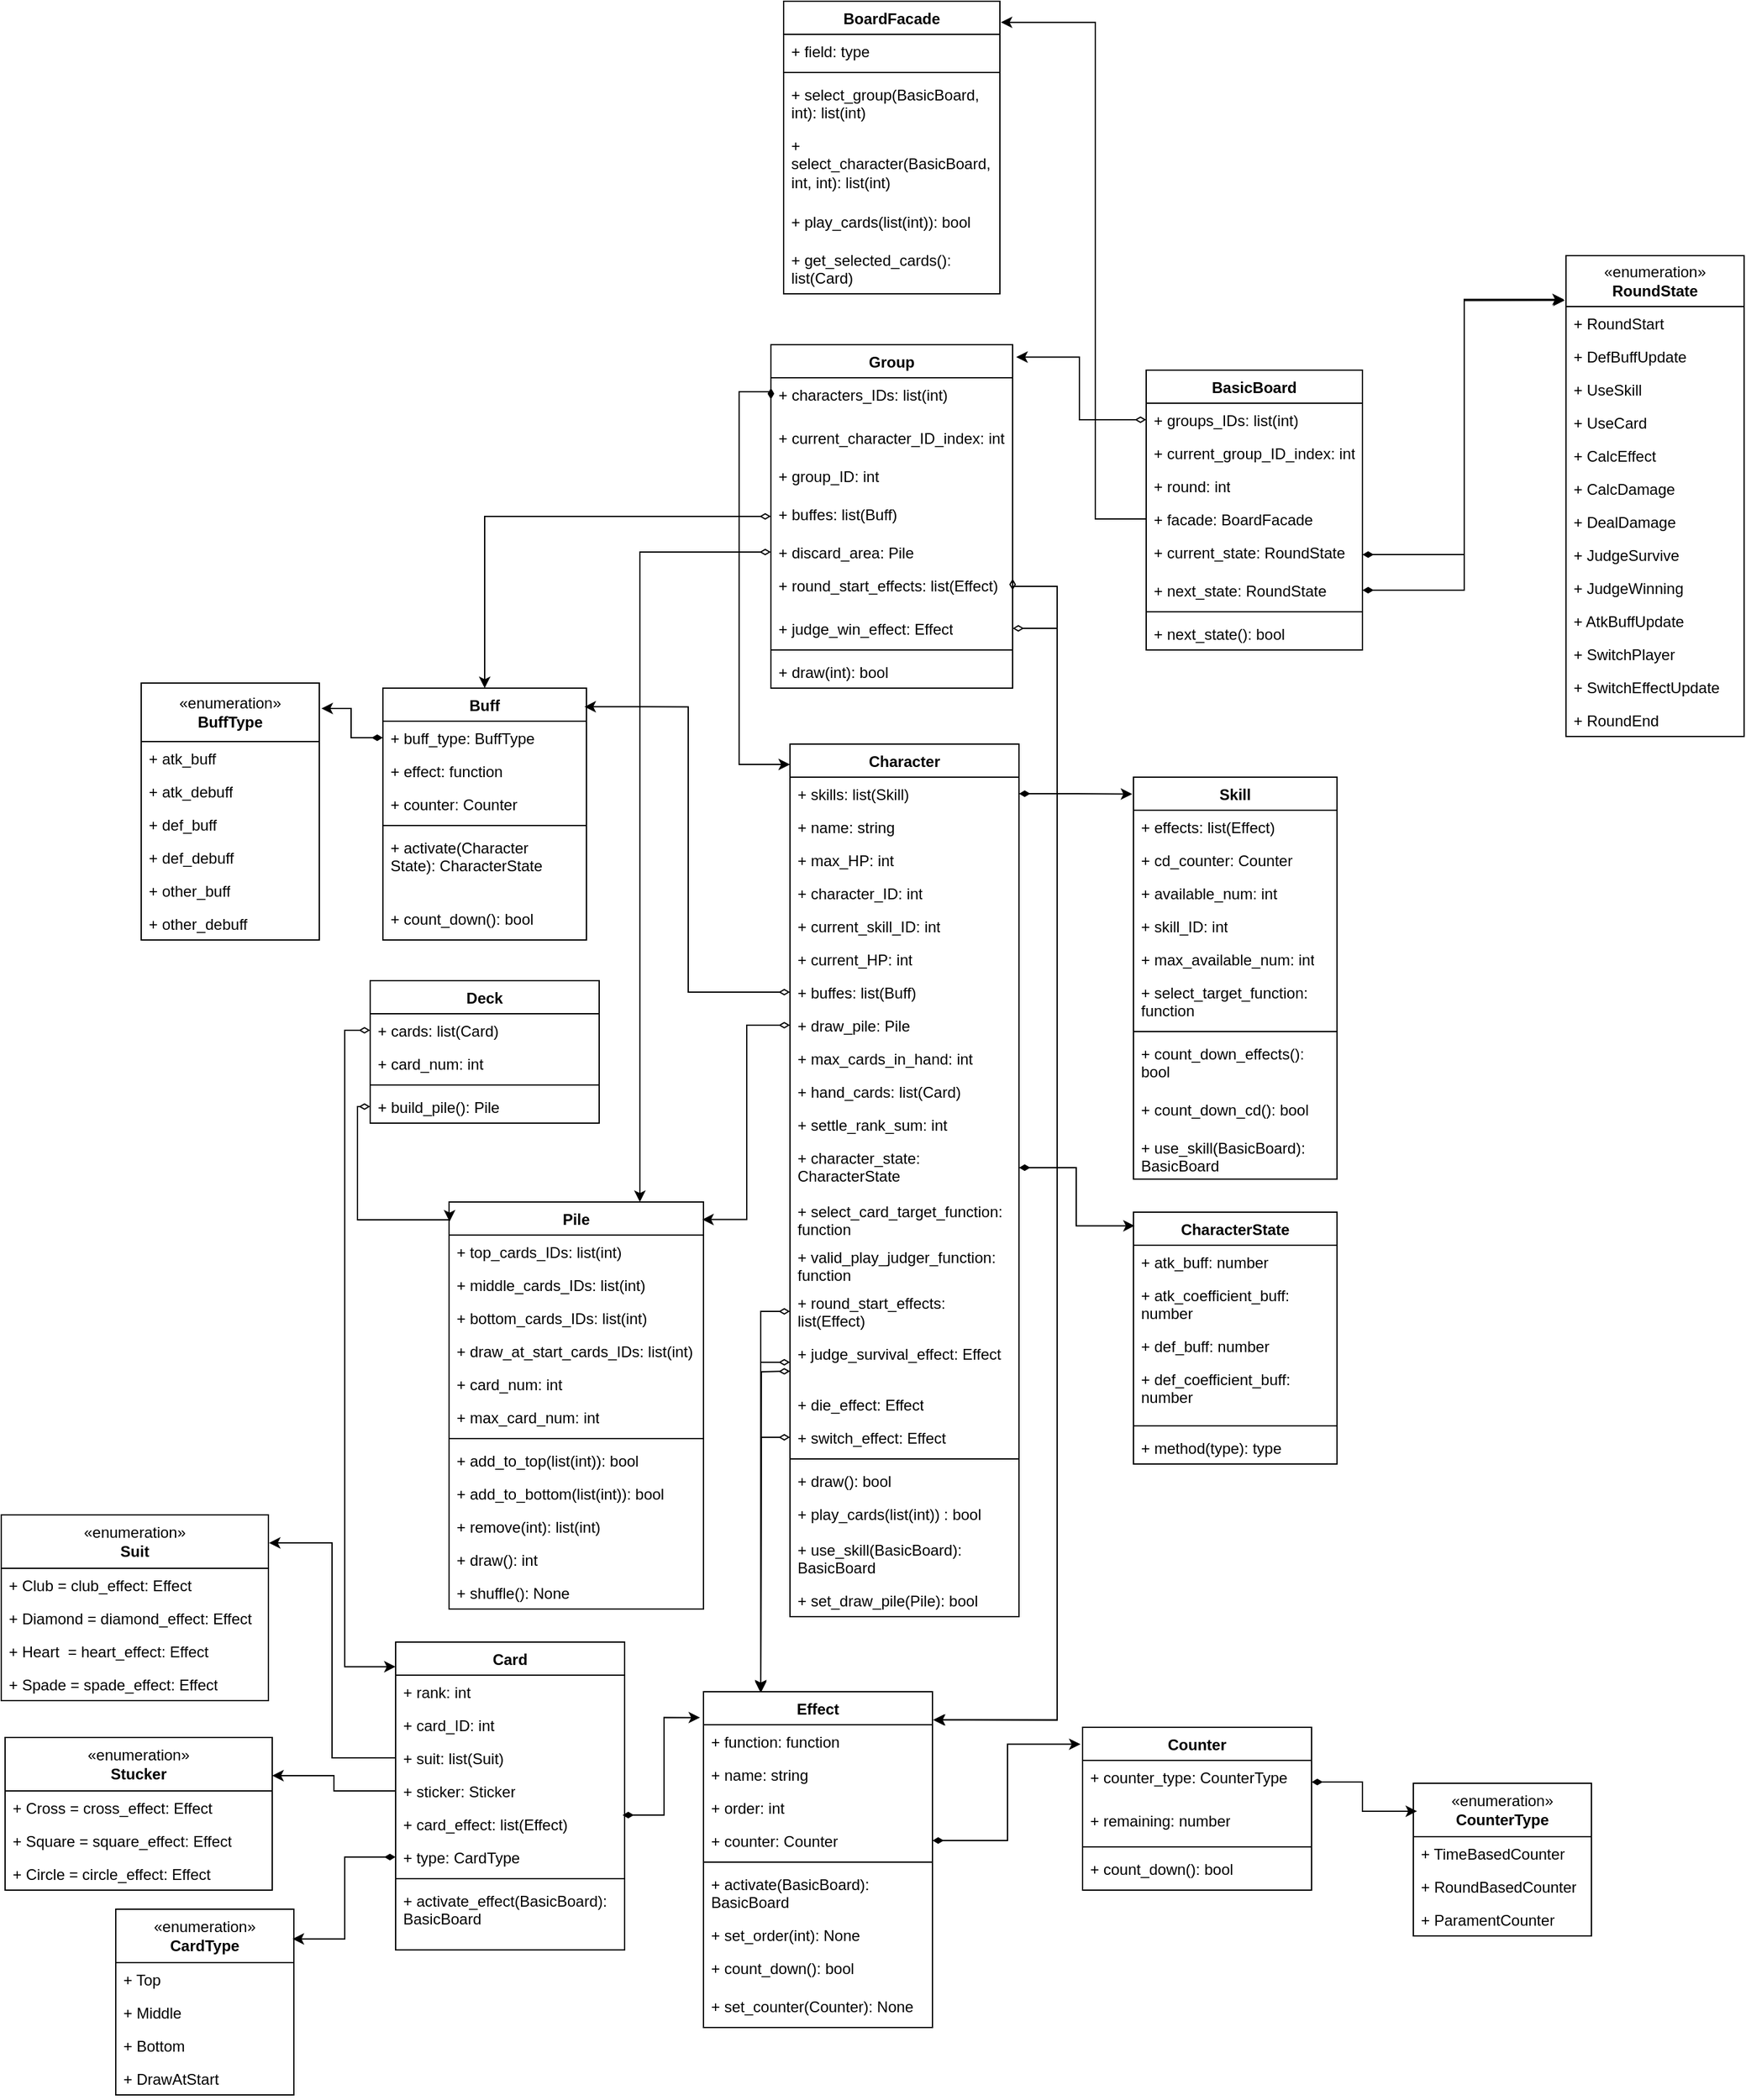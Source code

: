 <mxfile version="23.1.8" type="device">
  <diagram id="C5RBs43oDa-KdzZeNtuy" name="Page-1">
    <mxGraphModel dx="2960" dy="1843" grid="1" gridSize="10" guides="1" tooltips="1" connect="1" arrows="1" fold="1" page="1" pageScale="1" pageWidth="827" pageHeight="1169" math="0" shadow="0">
      <root>
        <mxCell id="WIyWlLk6GJQsqaUBKTNV-0" />
        <mxCell id="WIyWlLk6GJQsqaUBKTNV-1" parent="WIyWlLk6GJQsqaUBKTNV-0" />
        <mxCell id="yy-YBjDYlluJAJIbTiG2-6" value="BasicBoard" style="swimlane;fontStyle=1;align=center;verticalAlign=top;childLayout=stackLayout;horizontal=1;startSize=26;horizontalStack=0;resizeParent=1;resizeParentMax=0;resizeLast=0;collapsible=1;marginBottom=0;whiteSpace=wrap;html=1;" parent="WIyWlLk6GJQsqaUBKTNV-1" vertex="1">
          <mxGeometry x="-140" y="-610" width="170" height="220" as="geometry" />
        </mxCell>
        <mxCell id="yy-YBjDYlluJAJIbTiG2-7" value="+ groups_IDs: list(int)" style="text;strokeColor=none;fillColor=none;align=left;verticalAlign=top;spacingLeft=4;spacingRight=4;overflow=hidden;rotatable=0;points=[[0,0.5],[1,0.5]];portConstraint=eastwest;whiteSpace=wrap;html=1;" parent="yy-YBjDYlluJAJIbTiG2-6" vertex="1">
          <mxGeometry y="26" width="170" height="26" as="geometry" />
        </mxCell>
        <mxCell id="yy-YBjDYlluJAJIbTiG2-10" value="+ current_group_ID_index: int" style="text;strokeColor=none;fillColor=none;align=left;verticalAlign=top;spacingLeft=4;spacingRight=4;overflow=hidden;rotatable=0;points=[[0,0.5],[1,0.5]];portConstraint=eastwest;whiteSpace=wrap;html=1;" parent="yy-YBjDYlluJAJIbTiG2-6" vertex="1">
          <mxGeometry y="52" width="170" height="26" as="geometry" />
        </mxCell>
        <mxCell id="yy-YBjDYlluJAJIbTiG2-12" value="+ round: int" style="text;strokeColor=none;fillColor=none;align=left;verticalAlign=top;spacingLeft=4;spacingRight=4;overflow=hidden;rotatable=0;points=[[0,0.5],[1,0.5]];portConstraint=eastwest;whiteSpace=wrap;html=1;" parent="yy-YBjDYlluJAJIbTiG2-6" vertex="1">
          <mxGeometry y="78" width="170" height="26" as="geometry" />
        </mxCell>
        <mxCell id="TAmFtb_u4XMTgIzBH4CS-40" value="+ facade: BoardFacade" style="text;strokeColor=none;fillColor=none;align=left;verticalAlign=top;spacingLeft=4;spacingRight=4;overflow=hidden;rotatable=0;points=[[0,0.5],[1,0.5]];portConstraint=eastwest;whiteSpace=wrap;html=1;" parent="yy-YBjDYlluJAJIbTiG2-6" vertex="1">
          <mxGeometry y="104" width="170" height="26" as="geometry" />
        </mxCell>
        <mxCell id="yy-YBjDYlluJAJIbTiG2-84" value="+ current_state: RoundState" style="text;strokeColor=none;fillColor=none;align=left;verticalAlign=top;spacingLeft=4;spacingRight=4;overflow=hidden;rotatable=0;points=[[0,0.5],[1,0.5]];portConstraint=eastwest;whiteSpace=wrap;html=1;" parent="yy-YBjDYlluJAJIbTiG2-6" vertex="1">
          <mxGeometry y="130" width="170" height="30" as="geometry" />
        </mxCell>
        <mxCell id="yy-YBjDYlluJAJIbTiG2-22" value="+ next_state: RoundState" style="text;strokeColor=none;fillColor=none;align=left;verticalAlign=top;spacingLeft=4;spacingRight=4;overflow=hidden;rotatable=0;points=[[0,0.5],[1,0.5]];portConstraint=eastwest;whiteSpace=wrap;html=1;" parent="yy-YBjDYlluJAJIbTiG2-6" vertex="1">
          <mxGeometry y="160" width="170" height="26" as="geometry" />
        </mxCell>
        <mxCell id="yy-YBjDYlluJAJIbTiG2-8" value="" style="line;strokeWidth=1;fillColor=none;align=left;verticalAlign=middle;spacingTop=-1;spacingLeft=3;spacingRight=3;rotatable=0;labelPosition=right;points=[];portConstraint=eastwest;strokeColor=inherit;" parent="yy-YBjDYlluJAJIbTiG2-6" vertex="1">
          <mxGeometry y="186" width="170" height="8" as="geometry" />
        </mxCell>
        <mxCell id="yy-YBjDYlluJAJIbTiG2-9" value="+ next_state(): bool" style="text;strokeColor=none;fillColor=none;align=left;verticalAlign=top;spacingLeft=4;spacingRight=4;overflow=hidden;rotatable=0;points=[[0,0.5],[1,0.5]];portConstraint=eastwest;whiteSpace=wrap;html=1;" parent="yy-YBjDYlluJAJIbTiG2-6" vertex="1">
          <mxGeometry y="194" width="170" height="26" as="geometry" />
        </mxCell>
        <mxCell id="yy-YBjDYlluJAJIbTiG2-38" value="«enumeration»&lt;br style=&quot;border-color: var(--border-color);&quot;&gt;&lt;b style=&quot;border-color: var(--border-color);&quot;&gt;RoundState&lt;/b&gt;" style="swimlane;fontStyle=0;childLayout=stackLayout;horizontal=1;startSize=40;fillColor=none;horizontalStack=0;resizeParent=1;resizeParentMax=0;resizeLast=0;collapsible=1;marginBottom=0;whiteSpace=wrap;html=1;" parent="WIyWlLk6GJQsqaUBKTNV-1" vertex="1">
          <mxGeometry x="190" y="-700" width="140" height="378" as="geometry" />
        </mxCell>
        <mxCell id="yy-YBjDYlluJAJIbTiG2-39" value="+ RoundStart" style="text;strokeColor=none;fillColor=none;align=left;verticalAlign=top;spacingLeft=4;spacingRight=4;overflow=hidden;rotatable=0;points=[[0,0.5],[1,0.5]];portConstraint=eastwest;whiteSpace=wrap;html=1;" parent="yy-YBjDYlluJAJIbTiG2-38" vertex="1">
          <mxGeometry y="40" width="140" height="26" as="geometry" />
        </mxCell>
        <mxCell id="yy-YBjDYlluJAJIbTiG2-40" value="+ DefBuffUpdate" style="text;strokeColor=none;fillColor=none;align=left;verticalAlign=top;spacingLeft=4;spacingRight=4;overflow=hidden;rotatable=0;points=[[0,0.5],[1,0.5]];portConstraint=eastwest;whiteSpace=wrap;html=1;" parent="yy-YBjDYlluJAJIbTiG2-38" vertex="1">
          <mxGeometry y="66" width="140" height="26" as="geometry" />
        </mxCell>
        <mxCell id="yy-YBjDYlluJAJIbTiG2-41" value="+ UseSkill" style="text;strokeColor=none;fillColor=none;align=left;verticalAlign=top;spacingLeft=4;spacingRight=4;overflow=hidden;rotatable=0;points=[[0,0.5],[1,0.5]];portConstraint=eastwest;whiteSpace=wrap;html=1;" parent="yy-YBjDYlluJAJIbTiG2-38" vertex="1">
          <mxGeometry y="92" width="140" height="26" as="geometry" />
        </mxCell>
        <mxCell id="yy-YBjDYlluJAJIbTiG2-46" value="+ UseCard" style="text;strokeColor=none;fillColor=none;align=left;verticalAlign=top;spacingLeft=4;spacingRight=4;overflow=hidden;rotatable=0;points=[[0,0.5],[1,0.5]];portConstraint=eastwest;whiteSpace=wrap;html=1;" parent="yy-YBjDYlluJAJIbTiG2-38" vertex="1">
          <mxGeometry y="118" width="140" height="26" as="geometry" />
        </mxCell>
        <mxCell id="yy-YBjDYlluJAJIbTiG2-52" value="+ CalcEffect" style="text;strokeColor=none;fillColor=none;align=left;verticalAlign=top;spacingLeft=4;spacingRight=4;overflow=hidden;rotatable=0;points=[[0,0.5],[1,0.5]];portConstraint=eastwest;whiteSpace=wrap;html=1;" parent="yy-YBjDYlluJAJIbTiG2-38" vertex="1">
          <mxGeometry y="144" width="140" height="26" as="geometry" />
        </mxCell>
        <mxCell id="yy-YBjDYlluJAJIbTiG2-54" value="+ CalcDamage" style="text;strokeColor=none;fillColor=none;align=left;verticalAlign=top;spacingLeft=4;spacingRight=4;overflow=hidden;rotatable=0;points=[[0,0.5],[1,0.5]];portConstraint=eastwest;whiteSpace=wrap;html=1;" parent="yy-YBjDYlluJAJIbTiG2-38" vertex="1">
          <mxGeometry y="170" width="140" height="26" as="geometry" />
        </mxCell>
        <mxCell id="yy-YBjDYlluJAJIbTiG2-55" value="+ DealDamage" style="text;strokeColor=none;fillColor=none;align=left;verticalAlign=top;spacingLeft=4;spacingRight=4;overflow=hidden;rotatable=0;points=[[0,0.5],[1,0.5]];portConstraint=eastwest;whiteSpace=wrap;html=1;" parent="yy-YBjDYlluJAJIbTiG2-38" vertex="1">
          <mxGeometry y="196" width="140" height="26" as="geometry" />
        </mxCell>
        <mxCell id="yy-YBjDYlluJAJIbTiG2-56" value="+ JudgeSurvive" style="text;strokeColor=none;fillColor=none;align=left;verticalAlign=top;spacingLeft=4;spacingRight=4;overflow=hidden;rotatable=0;points=[[0,0.5],[1,0.5]];portConstraint=eastwest;whiteSpace=wrap;html=1;" parent="yy-YBjDYlluJAJIbTiG2-38" vertex="1">
          <mxGeometry y="222" width="140" height="26" as="geometry" />
        </mxCell>
        <mxCell id="yy-YBjDYlluJAJIbTiG2-57" value="+ JudgeWinning" style="text;strokeColor=none;fillColor=none;align=left;verticalAlign=top;spacingLeft=4;spacingRight=4;overflow=hidden;rotatable=0;points=[[0,0.5],[1,0.5]];portConstraint=eastwest;whiteSpace=wrap;html=1;" parent="yy-YBjDYlluJAJIbTiG2-38" vertex="1">
          <mxGeometry y="248" width="140" height="26" as="geometry" />
        </mxCell>
        <mxCell id="yy-YBjDYlluJAJIbTiG2-58" value="+ AtkBuffUpdate" style="text;strokeColor=none;fillColor=none;align=left;verticalAlign=top;spacingLeft=4;spacingRight=4;overflow=hidden;rotatable=0;points=[[0,0.5],[1,0.5]];portConstraint=eastwest;whiteSpace=wrap;html=1;" parent="yy-YBjDYlluJAJIbTiG2-38" vertex="1">
          <mxGeometry y="274" width="140" height="26" as="geometry" />
        </mxCell>
        <mxCell id="yy-YBjDYlluJAJIbTiG2-59" value="+ SwitchPlayer" style="text;strokeColor=none;fillColor=none;align=left;verticalAlign=top;spacingLeft=4;spacingRight=4;overflow=hidden;rotatable=0;points=[[0,0.5],[1,0.5]];portConstraint=eastwest;whiteSpace=wrap;html=1;" parent="yy-YBjDYlluJAJIbTiG2-38" vertex="1">
          <mxGeometry y="300" width="140" height="26" as="geometry" />
        </mxCell>
        <mxCell id="yy-YBjDYlluJAJIbTiG2-60" value="+ SwitchEffectUpdate" style="text;strokeColor=none;fillColor=none;align=left;verticalAlign=top;spacingLeft=4;spacingRight=4;overflow=hidden;rotatable=0;points=[[0,0.5],[1,0.5]];portConstraint=eastwest;whiteSpace=wrap;html=1;" parent="yy-YBjDYlluJAJIbTiG2-38" vertex="1">
          <mxGeometry y="326" width="140" height="26" as="geometry" />
        </mxCell>
        <mxCell id="TngX4NDbj6TPpBrUjJeZ-43" value="+ RoundEnd" style="text;strokeColor=none;fillColor=none;align=left;verticalAlign=top;spacingLeft=4;spacingRight=4;overflow=hidden;rotatable=0;points=[[0,0.5],[1,0.5]];portConstraint=eastwest;whiteSpace=wrap;html=1;" parent="yy-YBjDYlluJAJIbTiG2-38" vertex="1">
          <mxGeometry y="352" width="140" height="26" as="geometry" />
        </mxCell>
        <mxCell id="yy-YBjDYlluJAJIbTiG2-96" value="Character" style="swimlane;fontStyle=1;align=center;verticalAlign=top;childLayout=stackLayout;horizontal=1;startSize=26;horizontalStack=0;resizeParent=1;resizeParentMax=0;resizeLast=0;collapsible=1;marginBottom=0;whiteSpace=wrap;html=1;" parent="WIyWlLk6GJQsqaUBKTNV-1" vertex="1">
          <mxGeometry x="-420" y="-316" width="180" height="686" as="geometry" />
        </mxCell>
        <mxCell id="TAmFtb_u4XMTgIzBH4CS-13" value="+ skills: list(Skill)" style="text;strokeColor=none;fillColor=none;align=left;verticalAlign=top;spacingLeft=4;spacingRight=4;overflow=hidden;rotatable=0;points=[[0,0.5],[1,0.5]];portConstraint=eastwest;whiteSpace=wrap;html=1;" parent="yy-YBjDYlluJAJIbTiG2-96" vertex="1">
          <mxGeometry y="26" width="180" height="26" as="geometry" />
        </mxCell>
        <mxCell id="TAmFtb_u4XMTgIzBH4CS-10" value="+ name: string" style="text;strokeColor=none;fillColor=none;align=left;verticalAlign=top;spacingLeft=4;spacingRight=4;overflow=hidden;rotatable=0;points=[[0,0.5],[1,0.5]];portConstraint=eastwest;whiteSpace=wrap;html=1;" parent="yy-YBjDYlluJAJIbTiG2-96" vertex="1">
          <mxGeometry y="52" width="180" height="26" as="geometry" />
        </mxCell>
        <mxCell id="TngX4NDbj6TPpBrUjJeZ-45" value="+ max_HP: int" style="text;strokeColor=none;fillColor=none;align=left;verticalAlign=top;spacingLeft=4;spacingRight=4;overflow=hidden;rotatable=0;points=[[0,0.5],[1,0.5]];portConstraint=eastwest;whiteSpace=wrap;html=1;" parent="yy-YBjDYlluJAJIbTiG2-96" vertex="1">
          <mxGeometry y="78" width="180" height="26" as="geometry" />
        </mxCell>
        <mxCell id="-6ZauCOKYCaXkq_IWn4S-5" value="+ character_ID: int" style="text;strokeColor=none;fillColor=none;align=left;verticalAlign=top;spacingLeft=4;spacingRight=4;overflow=hidden;rotatable=0;points=[[0,0.5],[1,0.5]];portConstraint=eastwest;whiteSpace=wrap;html=1;" parent="yy-YBjDYlluJAJIbTiG2-96" vertex="1">
          <mxGeometry y="104" width="180" height="26" as="geometry" />
        </mxCell>
        <mxCell id="TAmFtb_u4XMTgIzBH4CS-16" value="+ current_skill_ID: int" style="text;strokeColor=none;fillColor=none;align=left;verticalAlign=top;spacingLeft=4;spacingRight=4;overflow=hidden;rotatable=0;points=[[0,0.5],[1,0.5]];portConstraint=eastwest;whiteSpace=wrap;html=1;" parent="yy-YBjDYlluJAJIbTiG2-96" vertex="1">
          <mxGeometry y="130" width="180" height="26" as="geometry" />
        </mxCell>
        <mxCell id="TngX4NDbj6TPpBrUjJeZ-46" value="+ current_HP: int" style="text;strokeColor=none;fillColor=none;align=left;verticalAlign=top;spacingLeft=4;spacingRight=4;overflow=hidden;rotatable=0;points=[[0,0.5],[1,0.5]];portConstraint=eastwest;whiteSpace=wrap;html=1;" parent="yy-YBjDYlluJAJIbTiG2-96" vertex="1">
          <mxGeometry y="156" width="180" height="26" as="geometry" />
        </mxCell>
        <mxCell id="yy-YBjDYlluJAJIbTiG2-100" value="+ buffes: list(Buff)" style="text;strokeColor=none;fillColor=none;align=left;verticalAlign=top;spacingLeft=4;spacingRight=4;overflow=hidden;rotatable=0;points=[[0,0.5],[1,0.5]];portConstraint=eastwest;whiteSpace=wrap;html=1;" parent="yy-YBjDYlluJAJIbTiG2-96" vertex="1">
          <mxGeometry y="182" width="180" height="26" as="geometry" />
        </mxCell>
        <mxCell id="-6ZauCOKYCaXkq_IWn4S-20" value="+ draw_pile: Pile" style="text;strokeColor=none;fillColor=none;align=left;verticalAlign=top;spacingLeft=4;spacingRight=4;overflow=hidden;rotatable=0;points=[[0,0.5],[1,0.5]];portConstraint=eastwest;whiteSpace=wrap;html=1;" parent="yy-YBjDYlluJAJIbTiG2-96" vertex="1">
          <mxGeometry y="208" width="180" height="26" as="geometry" />
        </mxCell>
        <mxCell id="TAmFtb_u4XMTgIzBH4CS-7" value="+ max_cards_in_hand: int" style="text;strokeColor=none;fillColor=none;align=left;verticalAlign=top;spacingLeft=4;spacingRight=4;overflow=hidden;rotatable=0;points=[[0,0.5],[1,0.5]];portConstraint=eastwest;whiteSpace=wrap;html=1;" parent="yy-YBjDYlluJAJIbTiG2-96" vertex="1">
          <mxGeometry y="234" width="180" height="26" as="geometry" />
        </mxCell>
        <mxCell id="TAmFtb_u4XMTgIzBH4CS-8" value="+ hand_cards: list(Card)" style="text;strokeColor=none;fillColor=none;align=left;verticalAlign=top;spacingLeft=4;spacingRight=4;overflow=hidden;rotatable=0;points=[[0,0.5],[1,0.5]];portConstraint=eastwest;whiteSpace=wrap;html=1;" parent="yy-YBjDYlluJAJIbTiG2-96" vertex="1">
          <mxGeometry y="260" width="180" height="26" as="geometry" />
        </mxCell>
        <mxCell id="ol4x9VBmtrmtiBbxL55S-25" value="+ settle_rank_sum: int" style="text;strokeColor=none;fillColor=none;align=left;verticalAlign=top;spacingLeft=4;spacingRight=4;overflow=hidden;rotatable=0;points=[[0,0.5],[1,0.5]];portConstraint=eastwest;whiteSpace=wrap;html=1;" vertex="1" parent="yy-YBjDYlluJAJIbTiG2-96">
          <mxGeometry y="286" width="180" height="26" as="geometry" />
        </mxCell>
        <mxCell id="AWGjxXUzryVJGVR1Iwj_-29" value="+ character_state: CharacterState" style="text;strokeColor=none;fillColor=none;align=left;verticalAlign=top;spacingLeft=4;spacingRight=4;overflow=hidden;rotatable=0;points=[[0,0.5],[1,0.5]];portConstraint=eastwest;whiteSpace=wrap;html=1;" parent="yy-YBjDYlluJAJIbTiG2-96" vertex="1">
          <mxGeometry y="312" width="180" height="42" as="geometry" />
        </mxCell>
        <mxCell id="TAmFtb_u4XMTgIzBH4CS-41" value="+ select_card_target_function: function" style="text;strokeColor=none;fillColor=none;align=left;verticalAlign=top;spacingLeft=4;spacingRight=4;overflow=hidden;rotatable=0;points=[[0,0.5],[1,0.5]];portConstraint=eastwest;whiteSpace=wrap;html=1;" parent="yy-YBjDYlluJAJIbTiG2-96" vertex="1">
          <mxGeometry y="354" width="180" height="36" as="geometry" />
        </mxCell>
        <mxCell id="TAmFtb_u4XMTgIzBH4CS-42" value="+ valid_play_judger_function: function" style="text;strokeColor=none;fillColor=none;align=left;verticalAlign=top;spacingLeft=4;spacingRight=4;overflow=hidden;rotatable=0;points=[[0,0.5],[1,0.5]];portConstraint=eastwest;whiteSpace=wrap;html=1;" parent="yy-YBjDYlluJAJIbTiG2-96" vertex="1">
          <mxGeometry y="390" width="180" height="36" as="geometry" />
        </mxCell>
        <mxCell id="yy-YBjDYlluJAJIbTiG2-101" value="+ round_start_effects: list(Effect)" style="text;strokeColor=none;fillColor=none;align=left;verticalAlign=top;spacingLeft=4;spacingRight=4;overflow=hidden;rotatable=0;points=[[0,0.5],[1,0.5]];portConstraint=eastwest;whiteSpace=wrap;html=1;" parent="yy-YBjDYlluJAJIbTiG2-96" vertex="1">
          <mxGeometry y="426" width="180" height="40" as="geometry" />
        </mxCell>
        <mxCell id="yy-YBjDYlluJAJIbTiG2-81" value="+ judge_survival_effect: Effect" style="text;strokeColor=none;fillColor=none;align=left;verticalAlign=top;spacingLeft=4;spacingRight=4;overflow=hidden;rotatable=0;points=[[0,0.5],[1,0.5]];portConstraint=eastwest;whiteSpace=wrap;html=1;" parent="yy-YBjDYlluJAJIbTiG2-96" vertex="1">
          <mxGeometry y="466" width="180" height="40" as="geometry" />
        </mxCell>
        <mxCell id="-6ZauCOKYCaXkq_IWn4S-15" value="+ die_effect: Effect" style="text;strokeColor=none;fillColor=none;align=left;verticalAlign=top;spacingLeft=4;spacingRight=4;overflow=hidden;rotatable=0;points=[[0,0.5],[1,0.5]];portConstraint=eastwest;whiteSpace=wrap;html=1;" parent="yy-YBjDYlluJAJIbTiG2-96" vertex="1">
          <mxGeometry y="506" width="180" height="26" as="geometry" />
        </mxCell>
        <mxCell id="ol4x9VBmtrmtiBbxL55S-16" style="edgeStyle=orthogonalEdgeStyle;rounded=0;orthogonalLoop=1;jettySize=auto;html=1;exitX=0;exitY=0.5;exitDx=0;exitDy=0;startArrow=diamondThin;startFill=0;" edge="1" parent="yy-YBjDYlluJAJIbTiG2-96" source="yy-YBjDYlluJAJIbTiG2-83">
          <mxGeometry relative="1" as="geometry">
            <mxPoint x="-23" y="746" as="targetPoint" />
            <mxPoint x="-3" y="519" as="sourcePoint" />
          </mxGeometry>
        </mxCell>
        <mxCell id="yy-YBjDYlluJAJIbTiG2-83" value="+ switch_effect: Effect" style="text;strokeColor=none;fillColor=none;align=left;verticalAlign=top;spacingLeft=4;spacingRight=4;overflow=hidden;rotatable=0;points=[[0,0.5],[1,0.5]];portConstraint=eastwest;whiteSpace=wrap;html=1;" parent="yy-YBjDYlluJAJIbTiG2-96" vertex="1">
          <mxGeometry y="532" width="180" height="26" as="geometry" />
        </mxCell>
        <mxCell id="yy-YBjDYlluJAJIbTiG2-98" value="" style="line;strokeWidth=1;fillColor=none;align=left;verticalAlign=middle;spacingTop=-1;spacingLeft=3;spacingRight=3;rotatable=0;labelPosition=right;points=[];portConstraint=eastwest;strokeColor=inherit;" parent="yy-YBjDYlluJAJIbTiG2-96" vertex="1">
          <mxGeometry y="558" width="180" height="8" as="geometry" />
        </mxCell>
        <mxCell id="yy-YBjDYlluJAJIbTiG2-99" value="+ draw(): bool" style="text;strokeColor=none;fillColor=none;align=left;verticalAlign=top;spacingLeft=4;spacingRight=4;overflow=hidden;rotatable=0;points=[[0,0.5],[1,0.5]];portConstraint=eastwest;whiteSpace=wrap;html=1;" parent="yy-YBjDYlluJAJIbTiG2-96" vertex="1">
          <mxGeometry y="566" width="180" height="26" as="geometry" />
        </mxCell>
        <mxCell id="TAmFtb_u4XMTgIzBH4CS-44" value="+ play_cards(list(int)) : bool" style="text;strokeColor=none;fillColor=none;align=left;verticalAlign=top;spacingLeft=4;spacingRight=4;overflow=hidden;rotatable=0;points=[[0,0.5],[1,0.5]];portConstraint=eastwest;whiteSpace=wrap;html=1;" parent="yy-YBjDYlluJAJIbTiG2-96" vertex="1">
          <mxGeometry y="592" width="180" height="28" as="geometry" />
        </mxCell>
        <mxCell id="TAmFtb_u4XMTgIzBH4CS-12" value="+ use_skill(BasicBoard): BasicBoard" style="text;strokeColor=none;fillColor=none;align=left;verticalAlign=top;spacingLeft=4;spacingRight=4;overflow=hidden;rotatable=0;points=[[0,0.5],[1,0.5]];portConstraint=eastwest;whiteSpace=wrap;html=1;" parent="yy-YBjDYlluJAJIbTiG2-96" vertex="1">
          <mxGeometry y="620" width="180" height="40" as="geometry" />
        </mxCell>
        <mxCell id="4BS85xMYFxf5wt70Qwok-29" value="+ set_draw_pile(Pile): bool" style="text;strokeColor=none;fillColor=none;align=left;verticalAlign=top;spacingLeft=4;spacingRight=4;overflow=hidden;rotatable=0;points=[[0,0.5],[1,0.5]];portConstraint=eastwest;whiteSpace=wrap;html=1;" parent="yy-YBjDYlluJAJIbTiG2-96" vertex="1">
          <mxGeometry y="660" width="180" height="26" as="geometry" />
        </mxCell>
        <mxCell id="AWGjxXUzryVJGVR1Iwj_-0" value="Buff" style="swimlane;fontStyle=1;align=center;verticalAlign=top;childLayout=stackLayout;horizontal=1;startSize=26;horizontalStack=0;resizeParent=1;resizeParentMax=0;resizeLast=0;collapsible=1;marginBottom=0;whiteSpace=wrap;html=1;" parent="WIyWlLk6GJQsqaUBKTNV-1" vertex="1">
          <mxGeometry x="-740" y="-360" width="160" height="198" as="geometry" />
        </mxCell>
        <mxCell id="AWGjxXUzryVJGVR1Iwj_-1" value="+ buff_type: BuffType" style="text;strokeColor=none;fillColor=none;align=left;verticalAlign=top;spacingLeft=4;spacingRight=4;overflow=hidden;rotatable=0;points=[[0,0.5],[1,0.5]];portConstraint=eastwest;whiteSpace=wrap;html=1;" parent="AWGjxXUzryVJGVR1Iwj_-0" vertex="1">
          <mxGeometry y="26" width="160" height="26" as="geometry" />
        </mxCell>
        <mxCell id="AWGjxXUzryVJGVR1Iwj_-16" value="+ effect: function" style="text;strokeColor=none;fillColor=none;align=left;verticalAlign=top;spacingLeft=4;spacingRight=4;overflow=hidden;rotatable=0;points=[[0,0.5],[1,0.5]];portConstraint=eastwest;whiteSpace=wrap;html=1;" parent="AWGjxXUzryVJGVR1Iwj_-0" vertex="1">
          <mxGeometry y="52" width="160" height="26" as="geometry" />
        </mxCell>
        <mxCell id="TAmFtb_u4XMTgIzBH4CS-21" value="+ counter: Counter" style="text;strokeColor=none;fillColor=none;align=left;verticalAlign=top;spacingLeft=4;spacingRight=4;overflow=hidden;rotatable=0;points=[[0,0.5],[1,0.5]];portConstraint=eastwest;whiteSpace=wrap;html=1;" parent="AWGjxXUzryVJGVR1Iwj_-0" vertex="1">
          <mxGeometry y="78" width="160" height="26" as="geometry" />
        </mxCell>
        <mxCell id="AWGjxXUzryVJGVR1Iwj_-2" value="" style="line;strokeWidth=1;fillColor=none;align=left;verticalAlign=middle;spacingTop=-1;spacingLeft=3;spacingRight=3;rotatable=0;labelPosition=right;points=[];portConstraint=eastwest;strokeColor=inherit;" parent="AWGjxXUzryVJGVR1Iwj_-0" vertex="1">
          <mxGeometry y="104" width="160" height="8" as="geometry" />
        </mxCell>
        <mxCell id="AWGjxXUzryVJGVR1Iwj_-17" value="+ activate(Character&lt;br&gt;State): CharacterState" style="text;strokeColor=none;fillColor=none;align=left;verticalAlign=top;spacingLeft=4;spacingRight=4;overflow=hidden;rotatable=0;points=[[0,0.5],[1,0.5]];portConstraint=eastwest;whiteSpace=wrap;html=1;" parent="AWGjxXUzryVJGVR1Iwj_-0" vertex="1">
          <mxGeometry y="112" width="160" height="56" as="geometry" />
        </mxCell>
        <mxCell id="TAmFtb_u4XMTgIzBH4CS-22" value="+ count_down(): bool" style="text;strokeColor=none;fillColor=none;align=left;verticalAlign=top;spacingLeft=4;spacingRight=4;overflow=hidden;rotatable=0;points=[[0,0.5],[1,0.5]];portConstraint=eastwest;whiteSpace=wrap;html=1;" parent="AWGjxXUzryVJGVR1Iwj_-0" vertex="1">
          <mxGeometry y="168" width="160" height="30" as="geometry" />
        </mxCell>
        <mxCell id="AWGjxXUzryVJGVR1Iwj_-6" value="«enumeration»&lt;br style=&quot;border-color: var(--border-color);&quot;&gt;&lt;b&gt;BuffType&lt;/b&gt;" style="swimlane;fontStyle=0;childLayout=stackLayout;horizontal=1;startSize=46;fillColor=none;horizontalStack=0;resizeParent=1;resizeParentMax=0;resizeLast=0;collapsible=1;marginBottom=0;whiteSpace=wrap;html=1;" parent="WIyWlLk6GJQsqaUBKTNV-1" vertex="1">
          <mxGeometry x="-930" y="-364" width="140" height="202" as="geometry" />
        </mxCell>
        <mxCell id="AWGjxXUzryVJGVR1Iwj_-7" value="+ atk_buff" style="text;strokeColor=none;fillColor=none;align=left;verticalAlign=top;spacingLeft=4;spacingRight=4;overflow=hidden;rotatable=0;points=[[0,0.5],[1,0.5]];portConstraint=eastwest;whiteSpace=wrap;html=1;" parent="AWGjxXUzryVJGVR1Iwj_-6" vertex="1">
          <mxGeometry y="46" width="140" height="26" as="geometry" />
        </mxCell>
        <mxCell id="AWGjxXUzryVJGVR1Iwj_-8" value="+ atk_debuff" style="text;strokeColor=none;fillColor=none;align=left;verticalAlign=top;spacingLeft=4;spacingRight=4;overflow=hidden;rotatable=0;points=[[0,0.5],[1,0.5]];portConstraint=eastwest;whiteSpace=wrap;html=1;" parent="AWGjxXUzryVJGVR1Iwj_-6" vertex="1">
          <mxGeometry y="72" width="140" height="26" as="geometry" />
        </mxCell>
        <mxCell id="AWGjxXUzryVJGVR1Iwj_-10" value="+ def_buff" style="text;strokeColor=none;fillColor=none;align=left;verticalAlign=top;spacingLeft=4;spacingRight=4;overflow=hidden;rotatable=0;points=[[0,0.5],[1,0.5]];portConstraint=eastwest;whiteSpace=wrap;html=1;" parent="AWGjxXUzryVJGVR1Iwj_-6" vertex="1">
          <mxGeometry y="98" width="140" height="26" as="geometry" />
        </mxCell>
        <mxCell id="AWGjxXUzryVJGVR1Iwj_-11" value="+ def_debuff" style="text;strokeColor=none;fillColor=none;align=left;verticalAlign=top;spacingLeft=4;spacingRight=4;overflow=hidden;rotatable=0;points=[[0,0.5],[1,0.5]];portConstraint=eastwest;whiteSpace=wrap;html=1;" parent="AWGjxXUzryVJGVR1Iwj_-6" vertex="1">
          <mxGeometry y="124" width="140" height="26" as="geometry" />
        </mxCell>
        <mxCell id="AWGjxXUzryVJGVR1Iwj_-26" value="+ other_buff" style="text;strokeColor=none;fillColor=none;align=left;verticalAlign=top;spacingLeft=4;spacingRight=4;overflow=hidden;rotatable=0;points=[[0,0.5],[1,0.5]];portConstraint=eastwest;whiteSpace=wrap;html=1;" parent="AWGjxXUzryVJGVR1Iwj_-6" vertex="1">
          <mxGeometry y="150" width="140" height="26" as="geometry" />
        </mxCell>
        <mxCell id="AWGjxXUzryVJGVR1Iwj_-27" value="+ other_debuff" style="text;strokeColor=none;fillColor=none;align=left;verticalAlign=top;spacingLeft=4;spacingRight=4;overflow=hidden;rotatable=0;points=[[0,0.5],[1,0.5]];portConstraint=eastwest;whiteSpace=wrap;html=1;" parent="AWGjxXUzryVJGVR1Iwj_-6" vertex="1">
          <mxGeometry y="176" width="140" height="26" as="geometry" />
        </mxCell>
        <mxCell id="AWGjxXUzryVJGVR1Iwj_-12" value="«enumeration»&lt;br&gt;&lt;b&gt;CounterType&lt;/b&gt;" style="swimlane;fontStyle=0;childLayout=stackLayout;horizontal=1;startSize=42;fillColor=none;horizontalStack=0;resizeParent=1;resizeParentMax=0;resizeLast=0;collapsible=1;marginBottom=0;whiteSpace=wrap;html=1;" parent="WIyWlLk6GJQsqaUBKTNV-1" vertex="1">
          <mxGeometry x="70" y="501" width="140" height="120" as="geometry" />
        </mxCell>
        <mxCell id="AWGjxXUzryVJGVR1Iwj_-13" value="+ TimeBasedCounter" style="text;strokeColor=none;fillColor=none;align=left;verticalAlign=top;spacingLeft=4;spacingRight=4;overflow=hidden;rotatable=0;points=[[0,0.5],[1,0.5]];portConstraint=eastwest;whiteSpace=wrap;html=1;" parent="AWGjxXUzryVJGVR1Iwj_-12" vertex="1">
          <mxGeometry y="42" width="140" height="26" as="geometry" />
        </mxCell>
        <mxCell id="AWGjxXUzryVJGVR1Iwj_-14" value="+ RoundBasedCounter" style="text;strokeColor=none;fillColor=none;align=left;verticalAlign=top;spacingLeft=4;spacingRight=4;overflow=hidden;rotatable=0;points=[[0,0.5],[1,0.5]];portConstraint=eastwest;whiteSpace=wrap;html=1;" parent="AWGjxXUzryVJGVR1Iwj_-12" vertex="1">
          <mxGeometry y="68" width="140" height="26" as="geometry" />
        </mxCell>
        <mxCell id="AWGjxXUzryVJGVR1Iwj_-15" value="+ ParamentCounter" style="text;strokeColor=none;fillColor=none;align=left;verticalAlign=top;spacingLeft=4;spacingRight=4;overflow=hidden;rotatable=0;points=[[0,0.5],[1,0.5]];portConstraint=eastwest;whiteSpace=wrap;html=1;" parent="AWGjxXUzryVJGVR1Iwj_-12" vertex="1">
          <mxGeometry y="94" width="140" height="26" as="geometry" />
        </mxCell>
        <mxCell id="AWGjxXUzryVJGVR1Iwj_-22" value="CharacterState" style="swimlane;fontStyle=1;align=center;verticalAlign=top;childLayout=stackLayout;horizontal=1;startSize=26;horizontalStack=0;resizeParent=1;resizeParentMax=0;resizeLast=0;collapsible=1;marginBottom=0;whiteSpace=wrap;html=1;" parent="WIyWlLk6GJQsqaUBKTNV-1" vertex="1">
          <mxGeometry x="-150" y="52" width="160" height="198" as="geometry" />
        </mxCell>
        <mxCell id="yy-YBjDYlluJAJIbTiG2-103" value="+ atk_buff: number" style="text;strokeColor=none;fillColor=none;align=left;verticalAlign=top;spacingLeft=4;spacingRight=4;overflow=hidden;rotatable=0;points=[[0,0.5],[1,0.5]];portConstraint=eastwest;whiteSpace=wrap;html=1;" parent="AWGjxXUzryVJGVR1Iwj_-22" vertex="1">
          <mxGeometry y="26" width="160" height="26" as="geometry" />
        </mxCell>
        <mxCell id="yy-YBjDYlluJAJIbTiG2-106" value="+ atk_coefficient_buff: number" style="text;strokeColor=none;fillColor=none;align=left;verticalAlign=top;spacingLeft=4;spacingRight=4;overflow=hidden;rotatable=0;points=[[0,0.5],[1,0.5]];portConstraint=eastwest;whiteSpace=wrap;html=1;" parent="AWGjxXUzryVJGVR1Iwj_-22" vertex="1">
          <mxGeometry y="52" width="160" height="40" as="geometry" />
        </mxCell>
        <mxCell id="yy-YBjDYlluJAJIbTiG2-104" value="+ def_buff: number" style="text;strokeColor=none;fillColor=none;align=left;verticalAlign=top;spacingLeft=4;spacingRight=4;overflow=hidden;rotatable=0;points=[[0,0.5],[1,0.5]];portConstraint=eastwest;whiteSpace=wrap;html=1;" parent="AWGjxXUzryVJGVR1Iwj_-22" vertex="1">
          <mxGeometry y="92" width="160" height="26" as="geometry" />
        </mxCell>
        <mxCell id="yy-YBjDYlluJAJIbTiG2-109" value="+ def_coefficient_buff: number" style="text;strokeColor=none;fillColor=none;align=left;verticalAlign=top;spacingLeft=4;spacingRight=4;overflow=hidden;rotatable=0;points=[[0,0.5],[1,0.5]];portConstraint=eastwest;whiteSpace=wrap;html=1;" parent="AWGjxXUzryVJGVR1Iwj_-22" vertex="1">
          <mxGeometry y="118" width="160" height="46" as="geometry" />
        </mxCell>
        <mxCell id="AWGjxXUzryVJGVR1Iwj_-24" value="" style="line;strokeWidth=1;fillColor=none;align=left;verticalAlign=middle;spacingTop=-1;spacingLeft=3;spacingRight=3;rotatable=0;labelPosition=right;points=[];portConstraint=eastwest;strokeColor=inherit;" parent="AWGjxXUzryVJGVR1Iwj_-22" vertex="1">
          <mxGeometry y="164" width="160" height="8" as="geometry" />
        </mxCell>
        <mxCell id="AWGjxXUzryVJGVR1Iwj_-25" value="+ method(type): type" style="text;strokeColor=none;fillColor=none;align=left;verticalAlign=top;spacingLeft=4;spacingRight=4;overflow=hidden;rotatable=0;points=[[0,0.5],[1,0.5]];portConstraint=eastwest;whiteSpace=wrap;html=1;" parent="AWGjxXUzryVJGVR1Iwj_-22" vertex="1">
          <mxGeometry y="172" width="160" height="26" as="geometry" />
        </mxCell>
        <mxCell id="-6ZauCOKYCaXkq_IWn4S-0" value="Group" style="swimlane;fontStyle=1;align=center;verticalAlign=top;childLayout=stackLayout;horizontal=1;startSize=26;horizontalStack=0;resizeParent=1;resizeParentMax=0;resizeLast=0;collapsible=1;marginBottom=0;whiteSpace=wrap;html=1;" parent="WIyWlLk6GJQsqaUBKTNV-1" vertex="1">
          <mxGeometry x="-435" y="-630" width="190" height="270" as="geometry" />
        </mxCell>
        <mxCell id="-6ZauCOKYCaXkq_IWn4S-1" value="+ characters_IDs: list(int)" style="text;strokeColor=none;fillColor=none;align=left;verticalAlign=top;spacingLeft=4;spacingRight=4;overflow=hidden;rotatable=0;points=[[0,0.5],[1,0.5]];portConstraint=eastwest;whiteSpace=wrap;html=1;" parent="-6ZauCOKYCaXkq_IWn4S-0" vertex="1">
          <mxGeometry y="26" width="190" height="34" as="geometry" />
        </mxCell>
        <mxCell id="-6ZauCOKYCaXkq_IWn4S-4" value="+ current_character_ID_index: int" style="text;strokeColor=none;fillColor=none;align=left;verticalAlign=top;spacingLeft=4;spacingRight=4;overflow=hidden;rotatable=0;points=[[0,0.5],[1,0.5]];portConstraint=eastwest;whiteSpace=wrap;html=1;" parent="-6ZauCOKYCaXkq_IWn4S-0" vertex="1">
          <mxGeometry y="60" width="190" height="30" as="geometry" />
        </mxCell>
        <mxCell id="-6ZauCOKYCaXkq_IWn4S-6" value="+ group_ID: int" style="text;strokeColor=none;fillColor=none;align=left;verticalAlign=top;spacingLeft=4;spacingRight=4;overflow=hidden;rotatable=0;points=[[0,0.5],[1,0.5]];portConstraint=eastwest;whiteSpace=wrap;html=1;" parent="-6ZauCOKYCaXkq_IWn4S-0" vertex="1">
          <mxGeometry y="90" width="190" height="30" as="geometry" />
        </mxCell>
        <mxCell id="-6ZauCOKYCaXkq_IWn4S-7" value="+ buffes: list(Buff)" style="text;strokeColor=none;fillColor=none;align=left;verticalAlign=top;spacingLeft=4;spacingRight=4;overflow=hidden;rotatable=0;points=[[0,0.5],[1,0.5]];portConstraint=eastwest;whiteSpace=wrap;html=1;" parent="-6ZauCOKYCaXkq_IWn4S-0" vertex="1">
          <mxGeometry y="120" width="190" height="30" as="geometry" />
        </mxCell>
        <mxCell id="-6ZauCOKYCaXkq_IWn4S-10" value="+ discard_area: Pile" style="text;strokeColor=none;fillColor=none;align=left;verticalAlign=top;spacingLeft=4;spacingRight=4;overflow=hidden;rotatable=0;points=[[0,0.5],[1,0.5]];portConstraint=eastwest;whiteSpace=wrap;html=1;" parent="-6ZauCOKYCaXkq_IWn4S-0" vertex="1">
          <mxGeometry y="150" width="190" height="26" as="geometry" />
        </mxCell>
        <mxCell id="-6ZauCOKYCaXkq_IWn4S-9" value="+ round_start_effects: list(Effect)" style="text;strokeColor=none;fillColor=none;align=left;verticalAlign=top;spacingLeft=4;spacingRight=4;overflow=hidden;rotatable=0;points=[[0,0.5],[1,0.5]];portConstraint=eastwest;whiteSpace=wrap;html=1;" parent="-6ZauCOKYCaXkq_IWn4S-0" vertex="1">
          <mxGeometry y="176" width="190" height="34" as="geometry" />
        </mxCell>
        <mxCell id="yy-YBjDYlluJAJIbTiG2-82" value="+ judge_win_effect: Effect" style="text;strokeColor=none;fillColor=none;align=left;verticalAlign=top;spacingLeft=4;spacingRight=4;overflow=hidden;rotatable=0;points=[[0,0.5],[1,0.5]];portConstraint=eastwest;whiteSpace=wrap;html=1;" parent="-6ZauCOKYCaXkq_IWn4S-0" vertex="1">
          <mxGeometry y="210" width="190" height="26" as="geometry" />
        </mxCell>
        <mxCell id="-6ZauCOKYCaXkq_IWn4S-2" value="" style="line;strokeWidth=1;fillColor=none;align=left;verticalAlign=middle;spacingTop=-1;spacingLeft=3;spacingRight=3;rotatable=0;labelPosition=right;points=[];portConstraint=eastwest;strokeColor=inherit;" parent="-6ZauCOKYCaXkq_IWn4S-0" vertex="1">
          <mxGeometry y="236" width="190" height="8" as="geometry" />
        </mxCell>
        <mxCell id="-6ZauCOKYCaXkq_IWn4S-3" value="+ draw(int): bool" style="text;strokeColor=none;fillColor=none;align=left;verticalAlign=top;spacingLeft=4;spacingRight=4;overflow=hidden;rotatable=0;points=[[0,0.5],[1,0.5]];portConstraint=eastwest;whiteSpace=wrap;html=1;" parent="-6ZauCOKYCaXkq_IWn4S-0" vertex="1">
          <mxGeometry y="244" width="190" height="26" as="geometry" />
        </mxCell>
        <mxCell id="-6ZauCOKYCaXkq_IWn4S-16" value="Pile" style="swimlane;fontStyle=1;align=center;verticalAlign=top;childLayout=stackLayout;horizontal=1;startSize=26;horizontalStack=0;resizeParent=1;resizeParentMax=0;resizeLast=0;collapsible=1;marginBottom=0;whiteSpace=wrap;html=1;" parent="WIyWlLk6GJQsqaUBKTNV-1" vertex="1">
          <mxGeometry x="-688" y="44" width="200" height="320" as="geometry" />
        </mxCell>
        <mxCell id="-6ZauCOKYCaXkq_IWn4S-17" value="+ top_cards_IDs: list(int)" style="text;strokeColor=none;fillColor=none;align=left;verticalAlign=top;spacingLeft=4;spacingRight=4;overflow=hidden;rotatable=0;points=[[0,0.5],[1,0.5]];portConstraint=eastwest;whiteSpace=wrap;html=1;" parent="-6ZauCOKYCaXkq_IWn4S-16" vertex="1">
          <mxGeometry y="26" width="200" height="26" as="geometry" />
        </mxCell>
        <mxCell id="-6ZauCOKYCaXkq_IWn4S-27" value="+ middle_cards_IDs: list(int)" style="text;strokeColor=none;fillColor=none;align=left;verticalAlign=top;spacingLeft=4;spacingRight=4;overflow=hidden;rotatable=0;points=[[0,0.5],[1,0.5]];portConstraint=eastwest;whiteSpace=wrap;html=1;" parent="-6ZauCOKYCaXkq_IWn4S-16" vertex="1">
          <mxGeometry y="52" width="200" height="26" as="geometry" />
        </mxCell>
        <mxCell id="-6ZauCOKYCaXkq_IWn4S-28" value="+ bottom_cards_IDs: list(int)" style="text;strokeColor=none;fillColor=none;align=left;verticalAlign=top;spacingLeft=4;spacingRight=4;overflow=hidden;rotatable=0;points=[[0,0.5],[1,0.5]];portConstraint=eastwest;whiteSpace=wrap;html=1;" parent="-6ZauCOKYCaXkq_IWn4S-16" vertex="1">
          <mxGeometry y="78" width="200" height="26" as="geometry" />
        </mxCell>
        <mxCell id="4BS85xMYFxf5wt70Qwok-24" value="+ draw_at_start_cards_IDs: list(int)" style="text;strokeColor=none;fillColor=none;align=left;verticalAlign=top;spacingLeft=4;spacingRight=4;overflow=hidden;rotatable=0;points=[[0,0.5],[1,0.5]];portConstraint=eastwest;whiteSpace=wrap;html=1;" parent="-6ZauCOKYCaXkq_IWn4S-16" vertex="1">
          <mxGeometry y="104" width="200" height="26" as="geometry" />
        </mxCell>
        <mxCell id="-6ZauCOKYCaXkq_IWn4S-21" value="+ card_num: int" style="text;strokeColor=none;fillColor=none;align=left;verticalAlign=top;spacingLeft=4;spacingRight=4;overflow=hidden;rotatable=0;points=[[0,0.5],[1,0.5]];portConstraint=eastwest;whiteSpace=wrap;html=1;" parent="-6ZauCOKYCaXkq_IWn4S-16" vertex="1">
          <mxGeometry y="130" width="200" height="26" as="geometry" />
        </mxCell>
        <mxCell id="-6ZauCOKYCaXkq_IWn4S-23" value="+ max_card_num: int" style="text;strokeColor=none;fillColor=none;align=left;verticalAlign=top;spacingLeft=4;spacingRight=4;overflow=hidden;rotatable=0;points=[[0,0.5],[1,0.5]];portConstraint=eastwest;whiteSpace=wrap;html=1;" parent="-6ZauCOKYCaXkq_IWn4S-16" vertex="1">
          <mxGeometry y="156" width="200" height="26" as="geometry" />
        </mxCell>
        <mxCell id="-6ZauCOKYCaXkq_IWn4S-18" value="" style="line;strokeWidth=1;fillColor=none;align=left;verticalAlign=middle;spacingTop=-1;spacingLeft=3;spacingRight=3;rotatable=0;labelPosition=right;points=[];portConstraint=eastwest;strokeColor=inherit;" parent="-6ZauCOKYCaXkq_IWn4S-16" vertex="1">
          <mxGeometry y="182" width="200" height="8" as="geometry" />
        </mxCell>
        <mxCell id="-6ZauCOKYCaXkq_IWn4S-19" value="+ add_to_top(list(int)): bool" style="text;strokeColor=none;fillColor=none;align=left;verticalAlign=top;spacingLeft=4;spacingRight=4;overflow=hidden;rotatable=0;points=[[0,0.5],[1,0.5]];portConstraint=eastwest;whiteSpace=wrap;html=1;" parent="-6ZauCOKYCaXkq_IWn4S-16" vertex="1">
          <mxGeometry y="190" width="200" height="26" as="geometry" />
        </mxCell>
        <mxCell id="4BS85xMYFxf5wt70Qwok-28" value="+ add_to_bottom(list(int)): bool" style="text;strokeColor=none;fillColor=none;align=left;verticalAlign=top;spacingLeft=4;spacingRight=4;overflow=hidden;rotatable=0;points=[[0,0.5],[1,0.5]];portConstraint=eastwest;whiteSpace=wrap;html=1;" parent="-6ZauCOKYCaXkq_IWn4S-16" vertex="1">
          <mxGeometry y="216" width="200" height="26" as="geometry" />
        </mxCell>
        <mxCell id="ol4x9VBmtrmtiBbxL55S-26" value="+ remove(int): list(int)" style="text;strokeColor=none;fillColor=none;align=left;verticalAlign=top;spacingLeft=4;spacingRight=4;overflow=hidden;rotatable=0;points=[[0,0.5],[1,0.5]];portConstraint=eastwest;whiteSpace=wrap;html=1;" vertex="1" parent="-6ZauCOKYCaXkq_IWn4S-16">
          <mxGeometry y="242" width="200" height="26" as="geometry" />
        </mxCell>
        <mxCell id="-6ZauCOKYCaXkq_IWn4S-24" value="+ draw(): int" style="text;strokeColor=none;fillColor=none;align=left;verticalAlign=top;spacingLeft=4;spacingRight=4;overflow=hidden;rotatable=0;points=[[0,0.5],[1,0.5]];portConstraint=eastwest;whiteSpace=wrap;html=1;" parent="-6ZauCOKYCaXkq_IWn4S-16" vertex="1">
          <mxGeometry y="268" width="200" height="26" as="geometry" />
        </mxCell>
        <mxCell id="-6ZauCOKYCaXkq_IWn4S-25" value="+ shuffle(): None" style="text;strokeColor=none;fillColor=none;align=left;verticalAlign=top;spacingLeft=4;spacingRight=4;overflow=hidden;rotatable=0;points=[[0,0.5],[1,0.5]];portConstraint=eastwest;whiteSpace=wrap;html=1;" parent="-6ZauCOKYCaXkq_IWn4S-16" vertex="1">
          <mxGeometry y="294" width="200" height="26" as="geometry" />
        </mxCell>
        <mxCell id="-6ZauCOKYCaXkq_IWn4S-29" value="Card" style="swimlane;fontStyle=1;align=center;verticalAlign=top;childLayout=stackLayout;horizontal=1;startSize=26;horizontalStack=0;resizeParent=1;resizeParentMax=0;resizeLast=0;collapsible=1;marginBottom=0;whiteSpace=wrap;html=1;" parent="WIyWlLk6GJQsqaUBKTNV-1" vertex="1">
          <mxGeometry x="-730" y="390" width="180" height="242" as="geometry" />
        </mxCell>
        <mxCell id="-6ZauCOKYCaXkq_IWn4S-30" value="+ rank: int" style="text;strokeColor=none;fillColor=none;align=left;verticalAlign=top;spacingLeft=4;spacingRight=4;overflow=hidden;rotatable=0;points=[[0,0.5],[1,0.5]];portConstraint=eastwest;whiteSpace=wrap;html=1;" parent="-6ZauCOKYCaXkq_IWn4S-29" vertex="1">
          <mxGeometry y="26" width="180" height="26" as="geometry" />
        </mxCell>
        <mxCell id="TAmFtb_u4XMTgIzBH4CS-6" value="+ card_ID: int" style="text;strokeColor=none;fillColor=none;align=left;verticalAlign=top;spacingLeft=4;spacingRight=4;overflow=hidden;rotatable=0;points=[[0,0.5],[1,0.5]];portConstraint=eastwest;whiteSpace=wrap;html=1;" parent="-6ZauCOKYCaXkq_IWn4S-29" vertex="1">
          <mxGeometry y="52" width="180" height="26" as="geometry" />
        </mxCell>
        <mxCell id="-6ZauCOKYCaXkq_IWn4S-33" value="+ suit: list(Suit)" style="text;strokeColor=none;fillColor=none;align=left;verticalAlign=top;spacingLeft=4;spacingRight=4;overflow=hidden;rotatable=0;points=[[0,0.5],[1,0.5]];portConstraint=eastwest;whiteSpace=wrap;html=1;" parent="-6ZauCOKYCaXkq_IWn4S-29" vertex="1">
          <mxGeometry y="78" width="180" height="26" as="geometry" />
        </mxCell>
        <mxCell id="-6ZauCOKYCaXkq_IWn4S-40" value="+ sticker: Sticker" style="text;strokeColor=none;fillColor=none;align=left;verticalAlign=top;spacingLeft=4;spacingRight=4;overflow=hidden;rotatable=0;points=[[0,0.5],[1,0.5]];portConstraint=eastwest;whiteSpace=wrap;html=1;" parent="-6ZauCOKYCaXkq_IWn4S-29" vertex="1">
          <mxGeometry y="104" width="180" height="26" as="geometry" />
        </mxCell>
        <mxCell id="-6ZauCOKYCaXkq_IWn4S-39" value="+ card_effect: list(Effect)" style="text;strokeColor=none;fillColor=none;align=left;verticalAlign=top;spacingLeft=4;spacingRight=4;overflow=hidden;rotatable=0;points=[[0,0.5],[1,0.5]];portConstraint=eastwest;whiteSpace=wrap;html=1;" parent="-6ZauCOKYCaXkq_IWn4S-29" vertex="1">
          <mxGeometry y="130" width="180" height="26" as="geometry" />
        </mxCell>
        <mxCell id="TAmFtb_u4XMTgIzBH4CS-5" value="+ type: CardType" style="text;strokeColor=none;fillColor=none;align=left;verticalAlign=top;spacingLeft=4;spacingRight=4;overflow=hidden;rotatable=0;points=[[0,0.5],[1,0.5]];portConstraint=eastwest;whiteSpace=wrap;html=1;" parent="-6ZauCOKYCaXkq_IWn4S-29" vertex="1">
          <mxGeometry y="156" width="180" height="26" as="geometry" />
        </mxCell>
        <mxCell id="-6ZauCOKYCaXkq_IWn4S-31" value="" style="line;strokeWidth=1;fillColor=none;align=left;verticalAlign=middle;spacingTop=-1;spacingLeft=3;spacingRight=3;rotatable=0;labelPosition=right;points=[];portConstraint=eastwest;strokeColor=inherit;" parent="-6ZauCOKYCaXkq_IWn4S-29" vertex="1">
          <mxGeometry y="182" width="180" height="8" as="geometry" />
        </mxCell>
        <mxCell id="-6ZauCOKYCaXkq_IWn4S-32" value="+ activate_effect(BasicBoard): BasicBoard" style="text;strokeColor=none;fillColor=none;align=left;verticalAlign=top;spacingLeft=4;spacingRight=4;overflow=hidden;rotatable=0;points=[[0,0.5],[1,0.5]];portConstraint=eastwest;whiteSpace=wrap;html=1;" parent="-6ZauCOKYCaXkq_IWn4S-29" vertex="1">
          <mxGeometry y="190" width="180" height="52" as="geometry" />
        </mxCell>
        <mxCell id="-6ZauCOKYCaXkq_IWn4S-49" value="Effect" style="swimlane;fontStyle=1;align=center;verticalAlign=top;childLayout=stackLayout;horizontal=1;startSize=26;horizontalStack=0;resizeParent=1;resizeParentMax=0;resizeLast=0;collapsible=1;marginBottom=0;whiteSpace=wrap;html=1;" parent="WIyWlLk6GJQsqaUBKTNV-1" vertex="1">
          <mxGeometry x="-488" y="429" width="180" height="264" as="geometry" />
        </mxCell>
        <mxCell id="-6ZauCOKYCaXkq_IWn4S-50" value="+ function: function" style="text;strokeColor=none;fillColor=none;align=left;verticalAlign=top;spacingLeft=4;spacingRight=4;overflow=hidden;rotatable=0;points=[[0,0.5],[1,0.5]];portConstraint=eastwest;whiteSpace=wrap;html=1;" parent="-6ZauCOKYCaXkq_IWn4S-49" vertex="1">
          <mxGeometry y="26" width="180" height="26" as="geometry" />
        </mxCell>
        <mxCell id="TAmFtb_u4XMTgIzBH4CS-14" value="+ name: string" style="text;strokeColor=none;fillColor=none;align=left;verticalAlign=top;spacingLeft=4;spacingRight=4;overflow=hidden;rotatable=0;points=[[0,0.5],[1,0.5]];portConstraint=eastwest;whiteSpace=wrap;html=1;" parent="-6ZauCOKYCaXkq_IWn4S-49" vertex="1">
          <mxGeometry y="52" width="180" height="26" as="geometry" />
        </mxCell>
        <mxCell id="TngX4NDbj6TPpBrUjJeZ-44" value="+ order: int" style="text;strokeColor=none;fillColor=none;align=left;verticalAlign=top;spacingLeft=4;spacingRight=4;overflow=hidden;rotatable=0;points=[[0,0.5],[1,0.5]];portConstraint=eastwest;whiteSpace=wrap;html=1;" parent="-6ZauCOKYCaXkq_IWn4S-49" vertex="1">
          <mxGeometry y="78" width="180" height="26" as="geometry" />
        </mxCell>
        <mxCell id="TAmFtb_u4XMTgIzBH4CS-23" value="+ counter: Counter" style="text;strokeColor=none;fillColor=none;align=left;verticalAlign=top;spacingLeft=4;spacingRight=4;overflow=hidden;rotatable=0;points=[[0,0.5],[1,0.5]];portConstraint=eastwest;whiteSpace=wrap;html=1;" parent="-6ZauCOKYCaXkq_IWn4S-49" vertex="1">
          <mxGeometry y="104" width="180" height="26" as="geometry" />
        </mxCell>
        <mxCell id="-6ZauCOKYCaXkq_IWn4S-51" value="" style="line;strokeWidth=1;fillColor=none;align=left;verticalAlign=middle;spacingTop=-1;spacingLeft=3;spacingRight=3;rotatable=0;labelPosition=right;points=[];portConstraint=eastwest;strokeColor=inherit;" parent="-6ZauCOKYCaXkq_IWn4S-49" vertex="1">
          <mxGeometry y="130" width="180" height="8" as="geometry" />
        </mxCell>
        <mxCell id="-6ZauCOKYCaXkq_IWn4S-52" value="+ activate(BasicBoard): BasicBoard" style="text;strokeColor=none;fillColor=none;align=left;verticalAlign=top;spacingLeft=4;spacingRight=4;overflow=hidden;rotatable=0;points=[[0,0.5],[1,0.5]];portConstraint=eastwest;whiteSpace=wrap;html=1;" parent="-6ZauCOKYCaXkq_IWn4S-49" vertex="1">
          <mxGeometry y="138" width="180" height="40" as="geometry" />
        </mxCell>
        <mxCell id="ol4x9VBmtrmtiBbxL55S-13" value="+ set_order(int): None" style="text;strokeColor=none;fillColor=none;align=left;verticalAlign=top;spacingLeft=4;spacingRight=4;overflow=hidden;rotatable=0;points=[[0,0.5],[1,0.5]];portConstraint=eastwest;whiteSpace=wrap;html=1;" vertex="1" parent="-6ZauCOKYCaXkq_IWn4S-49">
          <mxGeometry y="178" width="180" height="26" as="geometry" />
        </mxCell>
        <mxCell id="TAmFtb_u4XMTgIzBH4CS-24" value="+ count_down(): bool" style="text;strokeColor=none;fillColor=none;align=left;verticalAlign=top;spacingLeft=4;spacingRight=4;overflow=hidden;rotatable=0;points=[[0,0.5],[1,0.5]];portConstraint=eastwest;whiteSpace=wrap;html=1;" parent="-6ZauCOKYCaXkq_IWn4S-49" vertex="1">
          <mxGeometry y="204" width="180" height="30" as="geometry" />
        </mxCell>
        <mxCell id="ol4x9VBmtrmtiBbxL55S-14" value="+ set_counter(Counter): None" style="text;strokeColor=none;fillColor=none;align=left;verticalAlign=top;spacingLeft=4;spacingRight=4;overflow=hidden;rotatable=0;points=[[0,0.5],[1,0.5]];portConstraint=eastwest;whiteSpace=wrap;html=1;" vertex="1" parent="-6ZauCOKYCaXkq_IWn4S-49">
          <mxGeometry y="234" width="180" height="30" as="geometry" />
        </mxCell>
        <mxCell id="TAmFtb_u4XMTgIzBH4CS-0" value="«enumeration»&lt;br style=&quot;border-color: var(--border-color);&quot;&gt;&lt;b&gt;CardType&lt;/b&gt;" style="swimlane;fontStyle=0;childLayout=stackLayout;horizontal=1;startSize=42;fillColor=none;horizontalStack=0;resizeParent=1;resizeParentMax=0;resizeLast=0;collapsible=1;marginBottom=0;whiteSpace=wrap;html=1;" parent="WIyWlLk6GJQsqaUBKTNV-1" vertex="1">
          <mxGeometry x="-950" y="600" width="140" height="146" as="geometry" />
        </mxCell>
        <mxCell id="TAmFtb_u4XMTgIzBH4CS-1" value="+ Top" style="text;strokeColor=none;fillColor=none;align=left;verticalAlign=top;spacingLeft=4;spacingRight=4;overflow=hidden;rotatable=0;points=[[0,0.5],[1,0.5]];portConstraint=eastwest;whiteSpace=wrap;html=1;" parent="TAmFtb_u4XMTgIzBH4CS-0" vertex="1">
          <mxGeometry y="42" width="140" height="26" as="geometry" />
        </mxCell>
        <mxCell id="TAmFtb_u4XMTgIzBH4CS-2" value="+ Middle" style="text;strokeColor=none;fillColor=none;align=left;verticalAlign=top;spacingLeft=4;spacingRight=4;overflow=hidden;rotatable=0;points=[[0,0.5],[1,0.5]];portConstraint=eastwest;whiteSpace=wrap;html=1;" parent="TAmFtb_u4XMTgIzBH4CS-0" vertex="1">
          <mxGeometry y="68" width="140" height="26" as="geometry" />
        </mxCell>
        <mxCell id="TAmFtb_u4XMTgIzBH4CS-3" value="+ Bottom" style="text;strokeColor=none;fillColor=none;align=left;verticalAlign=top;spacingLeft=4;spacingRight=4;overflow=hidden;rotatable=0;points=[[0,0.5],[1,0.5]];portConstraint=eastwest;whiteSpace=wrap;html=1;" parent="TAmFtb_u4XMTgIzBH4CS-0" vertex="1">
          <mxGeometry y="94" width="140" height="26" as="geometry" />
        </mxCell>
        <mxCell id="TAmFtb_u4XMTgIzBH4CS-4" value="+ DrawAtStart" style="text;strokeColor=none;fillColor=none;align=left;verticalAlign=top;spacingLeft=4;spacingRight=4;overflow=hidden;rotatable=0;points=[[0,0.5],[1,0.5]];portConstraint=eastwest;whiteSpace=wrap;html=1;" parent="TAmFtb_u4XMTgIzBH4CS-0" vertex="1">
          <mxGeometry y="120" width="140" height="26" as="geometry" />
        </mxCell>
        <mxCell id="TAmFtb_u4XMTgIzBH4CS-17" value="Counter" style="swimlane;fontStyle=1;align=center;verticalAlign=top;childLayout=stackLayout;horizontal=1;startSize=26;horizontalStack=0;resizeParent=1;resizeParentMax=0;resizeLast=0;collapsible=1;marginBottom=0;whiteSpace=wrap;html=1;" parent="WIyWlLk6GJQsqaUBKTNV-1" vertex="1">
          <mxGeometry x="-190" y="457" width="180" height="128" as="geometry" />
        </mxCell>
        <mxCell id="AWGjxXUzryVJGVR1Iwj_-4" value="+ counter_type: CounterType" style="text;strokeColor=none;fillColor=none;align=left;verticalAlign=top;spacingLeft=4;spacingRight=4;overflow=hidden;rotatable=0;points=[[0,0.5],[1,0.5]];portConstraint=eastwest;whiteSpace=wrap;html=1;" parent="TAmFtb_u4XMTgIzBH4CS-17" vertex="1">
          <mxGeometry y="26" width="180" height="34" as="geometry" />
        </mxCell>
        <mxCell id="AWGjxXUzryVJGVR1Iwj_-30" value="+ remaining: number" style="text;strokeColor=none;fillColor=none;align=left;verticalAlign=top;spacingLeft=4;spacingRight=4;overflow=hidden;rotatable=0;points=[[0,0.5],[1,0.5]];portConstraint=eastwest;whiteSpace=wrap;html=1;" parent="TAmFtb_u4XMTgIzBH4CS-17" vertex="1">
          <mxGeometry y="60" width="180" height="30" as="geometry" />
        </mxCell>
        <mxCell id="TAmFtb_u4XMTgIzBH4CS-19" value="" style="line;strokeWidth=1;fillColor=none;align=left;verticalAlign=middle;spacingTop=-1;spacingLeft=3;spacingRight=3;rotatable=0;labelPosition=right;points=[];portConstraint=eastwest;strokeColor=inherit;" parent="TAmFtb_u4XMTgIzBH4CS-17" vertex="1">
          <mxGeometry y="90" width="180" height="8" as="geometry" />
        </mxCell>
        <mxCell id="AWGjxXUzryVJGVR1Iwj_-31" value="+ count_down(): bool" style="text;strokeColor=none;fillColor=none;align=left;verticalAlign=top;spacingLeft=4;spacingRight=4;overflow=hidden;rotatable=0;points=[[0,0.5],[1,0.5]];portConstraint=eastwest;whiteSpace=wrap;html=1;" parent="TAmFtb_u4XMTgIzBH4CS-17" vertex="1">
          <mxGeometry y="98" width="180" height="30" as="geometry" />
        </mxCell>
        <mxCell id="TAmFtb_u4XMTgIzBH4CS-25" value="Skill" style="swimlane;fontStyle=1;align=center;verticalAlign=top;childLayout=stackLayout;horizontal=1;startSize=26;horizontalStack=0;resizeParent=1;resizeParentMax=0;resizeLast=0;collapsible=1;marginBottom=0;whiteSpace=wrap;html=1;" parent="WIyWlLk6GJQsqaUBKTNV-1" vertex="1">
          <mxGeometry x="-150" y="-290" width="160" height="316" as="geometry" />
        </mxCell>
        <mxCell id="TAmFtb_u4XMTgIzBH4CS-26" value="+ effects: list(Effect)" style="text;strokeColor=none;fillColor=none;align=left;verticalAlign=top;spacingLeft=4;spacingRight=4;overflow=hidden;rotatable=0;points=[[0,0.5],[1,0.5]];portConstraint=eastwest;whiteSpace=wrap;html=1;" parent="TAmFtb_u4XMTgIzBH4CS-25" vertex="1">
          <mxGeometry y="26" width="160" height="26" as="geometry" />
        </mxCell>
        <mxCell id="TAmFtb_u4XMTgIzBH4CS-29" value="+ cd_counter: Counter" style="text;strokeColor=none;fillColor=none;align=left;verticalAlign=top;spacingLeft=4;spacingRight=4;overflow=hidden;rotatable=0;points=[[0,0.5],[1,0.5]];portConstraint=eastwest;whiteSpace=wrap;html=1;" parent="TAmFtb_u4XMTgIzBH4CS-25" vertex="1">
          <mxGeometry y="52" width="160" height="26" as="geometry" />
        </mxCell>
        <mxCell id="TAmFtb_u4XMTgIzBH4CS-31" value="+ available_num: int" style="text;strokeColor=none;fillColor=none;align=left;verticalAlign=top;spacingLeft=4;spacingRight=4;overflow=hidden;rotatable=0;points=[[0,0.5],[1,0.5]];portConstraint=eastwest;whiteSpace=wrap;html=1;" parent="TAmFtb_u4XMTgIzBH4CS-25" vertex="1">
          <mxGeometry y="78" width="160" height="26" as="geometry" />
        </mxCell>
        <mxCell id="4BS85xMYFxf5wt70Qwok-30" value="+ skill_ID: int" style="text;strokeColor=none;fillColor=none;align=left;verticalAlign=top;spacingLeft=4;spacingRight=4;overflow=hidden;rotatable=0;points=[[0,0.5],[1,0.5]];portConstraint=eastwest;whiteSpace=wrap;html=1;" parent="TAmFtb_u4XMTgIzBH4CS-25" vertex="1">
          <mxGeometry y="104" width="160" height="26" as="geometry" />
        </mxCell>
        <mxCell id="TAmFtb_u4XMTgIzBH4CS-32" value="+ max_available_num: int" style="text;strokeColor=none;fillColor=none;align=left;verticalAlign=top;spacingLeft=4;spacingRight=4;overflow=hidden;rotatable=0;points=[[0,0.5],[1,0.5]];portConstraint=eastwest;whiteSpace=wrap;html=1;" parent="TAmFtb_u4XMTgIzBH4CS-25" vertex="1">
          <mxGeometry y="130" width="160" height="26" as="geometry" />
        </mxCell>
        <mxCell id="TAmFtb_u4XMTgIzBH4CS-34" value="+ select_target_function: function" style="text;strokeColor=none;fillColor=none;align=left;verticalAlign=top;spacingLeft=4;spacingRight=4;overflow=hidden;rotatable=0;points=[[0,0.5],[1,0.5]];portConstraint=eastwest;whiteSpace=wrap;html=1;" parent="TAmFtb_u4XMTgIzBH4CS-25" vertex="1">
          <mxGeometry y="156" width="160" height="40" as="geometry" />
        </mxCell>
        <mxCell id="TAmFtb_u4XMTgIzBH4CS-27" value="" style="line;strokeWidth=1;fillColor=none;align=left;verticalAlign=middle;spacingTop=-1;spacingLeft=3;spacingRight=3;rotatable=0;labelPosition=right;points=[];portConstraint=eastwest;strokeColor=inherit;" parent="TAmFtb_u4XMTgIzBH4CS-25" vertex="1">
          <mxGeometry y="196" width="160" height="8" as="geometry" />
        </mxCell>
        <mxCell id="TAmFtb_u4XMTgIzBH4CS-28" value="+ count_down_effects(): bool" style="text;strokeColor=none;fillColor=none;align=left;verticalAlign=top;spacingLeft=4;spacingRight=4;overflow=hidden;rotatable=0;points=[[0,0.5],[1,0.5]];portConstraint=eastwest;whiteSpace=wrap;html=1;" parent="TAmFtb_u4XMTgIzBH4CS-25" vertex="1">
          <mxGeometry y="204" width="160" height="44" as="geometry" />
        </mxCell>
        <mxCell id="TAmFtb_u4XMTgIzBH4CS-30" value="+ count_down_cd(): bool" style="text;strokeColor=none;fillColor=none;align=left;verticalAlign=top;spacingLeft=4;spacingRight=4;overflow=hidden;rotatable=0;points=[[0,0.5],[1,0.5]];portConstraint=eastwest;whiteSpace=wrap;html=1;" parent="TAmFtb_u4XMTgIzBH4CS-25" vertex="1">
          <mxGeometry y="248" width="160" height="30" as="geometry" />
        </mxCell>
        <mxCell id="TAmFtb_u4XMTgIzBH4CS-33" value="+ use_skill(BasicBoard): BasicBoard" style="text;strokeColor=none;fillColor=none;align=left;verticalAlign=top;spacingLeft=4;spacingRight=4;overflow=hidden;rotatable=0;points=[[0,0.5],[1,0.5]];portConstraint=eastwest;whiteSpace=wrap;html=1;" parent="TAmFtb_u4XMTgIzBH4CS-25" vertex="1">
          <mxGeometry y="278" width="160" height="38" as="geometry" />
        </mxCell>
        <mxCell id="TAmFtb_u4XMTgIzBH4CS-35" value="BoardFacade" style="swimlane;fontStyle=1;align=center;verticalAlign=top;childLayout=stackLayout;horizontal=1;startSize=26;horizontalStack=0;resizeParent=1;resizeParentMax=0;resizeLast=0;collapsible=1;marginBottom=0;whiteSpace=wrap;html=1;" parent="WIyWlLk6GJQsqaUBKTNV-1" vertex="1">
          <mxGeometry x="-425" y="-900" width="170" height="230" as="geometry" />
        </mxCell>
        <mxCell id="TAmFtb_u4XMTgIzBH4CS-36" value="+ field: type" style="text;strokeColor=none;fillColor=none;align=left;verticalAlign=top;spacingLeft=4;spacingRight=4;overflow=hidden;rotatable=0;points=[[0,0.5],[1,0.5]];portConstraint=eastwest;whiteSpace=wrap;html=1;" parent="TAmFtb_u4XMTgIzBH4CS-35" vertex="1">
          <mxGeometry y="26" width="170" height="26" as="geometry" />
        </mxCell>
        <mxCell id="TAmFtb_u4XMTgIzBH4CS-37" value="" style="line;strokeWidth=1;fillColor=none;align=left;verticalAlign=middle;spacingTop=-1;spacingLeft=3;spacingRight=3;rotatable=0;labelPosition=right;points=[];portConstraint=eastwest;strokeColor=inherit;" parent="TAmFtb_u4XMTgIzBH4CS-35" vertex="1">
          <mxGeometry y="52" width="170" height="8" as="geometry" />
        </mxCell>
        <mxCell id="TAmFtb_u4XMTgIzBH4CS-38" value="+ select_group(BasicBoard, int): list(int)" style="text;strokeColor=none;fillColor=none;align=left;verticalAlign=top;spacingLeft=4;spacingRight=4;overflow=hidden;rotatable=0;points=[[0,0.5],[1,0.5]];portConstraint=eastwest;whiteSpace=wrap;html=1;" parent="TAmFtb_u4XMTgIzBH4CS-35" vertex="1">
          <mxGeometry y="60" width="170" height="40" as="geometry" />
        </mxCell>
        <mxCell id="TAmFtb_u4XMTgIzBH4CS-39" value="+ select_character(BasicBoard, int, int): list(int)" style="text;strokeColor=none;fillColor=none;align=left;verticalAlign=top;spacingLeft=4;spacingRight=4;overflow=hidden;rotatable=0;points=[[0,0.5],[1,0.5]];portConstraint=eastwest;whiteSpace=wrap;html=1;" parent="TAmFtb_u4XMTgIzBH4CS-35" vertex="1">
          <mxGeometry y="100" width="170" height="60" as="geometry" />
        </mxCell>
        <mxCell id="TAmFtb_u4XMTgIzBH4CS-43" value="+ play_cards(list(int)): bool" style="text;strokeColor=none;fillColor=none;align=left;verticalAlign=top;spacingLeft=4;spacingRight=4;overflow=hidden;rotatable=0;points=[[0,0.5],[1,0.5]];portConstraint=eastwest;whiteSpace=wrap;html=1;" parent="TAmFtb_u4XMTgIzBH4CS-35" vertex="1">
          <mxGeometry y="160" width="170" height="30" as="geometry" />
        </mxCell>
        <mxCell id="TAmFtb_u4XMTgIzBH4CS-45" value="+ get_selected_cards(): list(Card)" style="text;strokeColor=none;fillColor=none;align=left;verticalAlign=top;spacingLeft=4;spacingRight=4;overflow=hidden;rotatable=0;points=[[0,0.5],[1,0.5]];portConstraint=eastwest;whiteSpace=wrap;html=1;" parent="TAmFtb_u4XMTgIzBH4CS-35" vertex="1">
          <mxGeometry y="190" width="170" height="40" as="geometry" />
        </mxCell>
        <mxCell id="4BS85xMYFxf5wt70Qwok-20" value="Deck" style="swimlane;fontStyle=1;align=center;verticalAlign=top;childLayout=stackLayout;horizontal=1;startSize=26;horizontalStack=0;resizeParent=1;resizeParentMax=0;resizeLast=0;collapsible=1;marginBottom=0;whiteSpace=wrap;html=1;" parent="WIyWlLk6GJQsqaUBKTNV-1" vertex="1">
          <mxGeometry x="-750" y="-130" width="180" height="112" as="geometry" />
        </mxCell>
        <mxCell id="4BS85xMYFxf5wt70Qwok-21" value="+ cards: list(Card)" style="text;strokeColor=none;fillColor=none;align=left;verticalAlign=top;spacingLeft=4;spacingRight=4;overflow=hidden;rotatable=0;points=[[0,0.5],[1,0.5]];portConstraint=eastwest;whiteSpace=wrap;html=1;" parent="4BS85xMYFxf5wt70Qwok-20" vertex="1">
          <mxGeometry y="26" width="180" height="26" as="geometry" />
        </mxCell>
        <mxCell id="4BS85xMYFxf5wt70Qwok-25" value="+ card_num: int" style="text;strokeColor=none;fillColor=none;align=left;verticalAlign=top;spacingLeft=4;spacingRight=4;overflow=hidden;rotatable=0;points=[[0,0.5],[1,0.5]];portConstraint=eastwest;whiteSpace=wrap;html=1;" parent="4BS85xMYFxf5wt70Qwok-20" vertex="1">
          <mxGeometry y="52" width="180" height="26" as="geometry" />
        </mxCell>
        <mxCell id="4BS85xMYFxf5wt70Qwok-22" value="" style="line;strokeWidth=1;fillColor=none;align=left;verticalAlign=middle;spacingTop=-1;spacingLeft=3;spacingRight=3;rotatable=0;labelPosition=right;points=[];portConstraint=eastwest;strokeColor=inherit;" parent="4BS85xMYFxf5wt70Qwok-20" vertex="1">
          <mxGeometry y="78" width="180" height="8" as="geometry" />
        </mxCell>
        <mxCell id="4BS85xMYFxf5wt70Qwok-23" value="+ build_pile(): Pile" style="text;strokeColor=none;fillColor=none;align=left;verticalAlign=top;spacingLeft=4;spacingRight=4;overflow=hidden;rotatable=0;points=[[0,0.5],[1,0.5]];portConstraint=eastwest;whiteSpace=wrap;html=1;" parent="4BS85xMYFxf5wt70Qwok-20" vertex="1">
          <mxGeometry y="86" width="180" height="26" as="geometry" />
        </mxCell>
        <mxCell id="4BS85xMYFxf5wt70Qwok-26" style="edgeStyle=orthogonalEdgeStyle;rounded=0;orthogonalLoop=1;jettySize=auto;html=1;exitX=0;exitY=0.5;exitDx=0;exitDy=0;entryX=0;entryY=0.08;entryDx=0;entryDy=0;entryPerimeter=0;startArrow=diamondThin;startFill=0;" parent="WIyWlLk6GJQsqaUBKTNV-1" source="4BS85xMYFxf5wt70Qwok-21" target="-6ZauCOKYCaXkq_IWn4S-29" edge="1">
          <mxGeometry relative="1" as="geometry" />
        </mxCell>
        <mxCell id="1oI8YRd2HTdOSkId8A_w-3" style="edgeStyle=orthogonalEdgeStyle;rounded=0;orthogonalLoop=1;jettySize=auto;html=1;exitX=1;exitY=0.5;exitDx=0;exitDy=0;entryX=-0.006;entryY=0.042;entryDx=0;entryDy=0;entryPerimeter=0;startArrow=diamondThin;startFill=1;" parent="WIyWlLk6GJQsqaUBKTNV-1" source="TAmFtb_u4XMTgIzBH4CS-13" target="TAmFtb_u4XMTgIzBH4CS-25" edge="1">
          <mxGeometry relative="1" as="geometry" />
        </mxCell>
        <mxCell id="1oI8YRd2HTdOSkId8A_w-4" style="edgeStyle=orthogonalEdgeStyle;rounded=0;orthogonalLoop=1;jettySize=auto;html=1;exitX=0;exitY=0.5;exitDx=0;exitDy=0;entryX=0.995;entryY=0.043;entryDx=0;entryDy=0;entryPerimeter=0;startArrow=diamondThin;startFill=0;" parent="WIyWlLk6GJQsqaUBKTNV-1" source="-6ZauCOKYCaXkq_IWn4S-20" target="-6ZauCOKYCaXkq_IWn4S-16" edge="1">
          <mxGeometry relative="1" as="geometry" />
        </mxCell>
        <mxCell id="1oI8YRd2HTdOSkId8A_w-5" style="edgeStyle=orthogonalEdgeStyle;rounded=0;orthogonalLoop=1;jettySize=auto;html=1;exitX=0;exitY=0.5;exitDx=0;exitDy=0;entryX=0.99;entryY=0.074;entryDx=0;entryDy=0;entryPerimeter=0;startArrow=diamondThin;startFill=0;" parent="WIyWlLk6GJQsqaUBKTNV-1" source="yy-YBjDYlluJAJIbTiG2-100" target="AWGjxXUzryVJGVR1Iwj_-0" edge="1">
          <mxGeometry relative="1" as="geometry">
            <Array as="points">
              <mxPoint x="-500" y="-121" />
              <mxPoint x="-500" y="-345" />
            </Array>
          </mxGeometry>
        </mxCell>
        <mxCell id="1oI8YRd2HTdOSkId8A_w-7" style="edgeStyle=orthogonalEdgeStyle;rounded=0;orthogonalLoop=1;jettySize=auto;html=1;exitX=0;exitY=0.5;exitDx=0;exitDy=0;entryX=1.012;entryY=0.099;entryDx=0;entryDy=0;entryPerimeter=0;startArrow=diamondThin;startFill=1;" parent="WIyWlLk6GJQsqaUBKTNV-1" source="AWGjxXUzryVJGVR1Iwj_-1" target="AWGjxXUzryVJGVR1Iwj_-6" edge="1">
          <mxGeometry relative="1" as="geometry" />
        </mxCell>
        <mxCell id="1oI8YRd2HTdOSkId8A_w-8" style="edgeStyle=orthogonalEdgeStyle;rounded=0;orthogonalLoop=1;jettySize=auto;html=1;exitX=0;exitY=0.5;exitDx=0;exitDy=0;startArrow=diamondThin;startFill=1;" parent="WIyWlLk6GJQsqaUBKTNV-1" source="-6ZauCOKYCaXkq_IWn4S-1" target="yy-YBjDYlluJAJIbTiG2-96" edge="1">
          <mxGeometry relative="1" as="geometry">
            <Array as="points">
              <mxPoint x="-460" y="-593" />
              <mxPoint x="-460" y="-300" />
            </Array>
          </mxGeometry>
        </mxCell>
        <mxCell id="1oI8YRd2HTdOSkId8A_w-11" style="edgeStyle=orthogonalEdgeStyle;rounded=0;orthogonalLoop=1;jettySize=auto;html=1;exitX=0;exitY=0.5;exitDx=0;exitDy=0;entryX=0.993;entryY=0.16;entryDx=0;entryDy=0;entryPerimeter=0;startArrow=diamondThin;startFill=1;" parent="WIyWlLk6GJQsqaUBKTNV-1" source="TAmFtb_u4XMTgIzBH4CS-5" target="TAmFtb_u4XMTgIzBH4CS-0" edge="1">
          <mxGeometry relative="1" as="geometry" />
        </mxCell>
        <mxCell id="1oI8YRd2HTdOSkId8A_w-12" style="edgeStyle=orthogonalEdgeStyle;rounded=0;orthogonalLoop=1;jettySize=auto;html=1;exitX=0.991;exitY=0.231;exitDx=0;exitDy=0;entryX=-0.015;entryY=0.077;entryDx=0;entryDy=0;entryPerimeter=0;startArrow=diamondThin;startFill=1;exitPerimeter=0;" parent="WIyWlLk6GJQsqaUBKTNV-1" source="-6ZauCOKYCaXkq_IWn4S-39" target="-6ZauCOKYCaXkq_IWn4S-49" edge="1">
          <mxGeometry relative="1" as="geometry">
            <mxPoint x="-518" y="420" as="sourcePoint" />
          </mxGeometry>
        </mxCell>
        <mxCell id="1oI8YRd2HTdOSkId8A_w-13" style="edgeStyle=orthogonalEdgeStyle;rounded=0;orthogonalLoop=1;jettySize=auto;html=1;exitX=1;exitY=0.5;exitDx=0;exitDy=0;entryX=-0.009;entryY=0.104;entryDx=0;entryDy=0;entryPerimeter=0;startArrow=diamondThin;startFill=1;" parent="WIyWlLk6GJQsqaUBKTNV-1" source="TAmFtb_u4XMTgIzBH4CS-23" target="TAmFtb_u4XMTgIzBH4CS-17" edge="1">
          <mxGeometry relative="1" as="geometry" />
        </mxCell>
        <mxCell id="1oI8YRd2HTdOSkId8A_w-14" style="edgeStyle=orthogonalEdgeStyle;rounded=0;orthogonalLoop=1;jettySize=auto;html=1;exitX=1;exitY=0.5;exitDx=0;exitDy=0;entryX=0.021;entryY=0.183;entryDx=0;entryDy=0;entryPerimeter=0;startArrow=diamondThin;startFill=1;" parent="WIyWlLk6GJQsqaUBKTNV-1" source="AWGjxXUzryVJGVR1Iwj_-4" target="AWGjxXUzryVJGVR1Iwj_-12" edge="1">
          <mxGeometry relative="1" as="geometry" />
        </mxCell>
        <mxCell id="1oI8YRd2HTdOSkId8A_w-15" style="edgeStyle=orthogonalEdgeStyle;rounded=0;orthogonalLoop=1;jettySize=auto;html=1;exitX=0;exitY=0.5;exitDx=0;exitDy=0;startArrow=diamondThin;startFill=0;" parent="WIyWlLk6GJQsqaUBKTNV-1" source="-6ZauCOKYCaXkq_IWn4S-7" target="AWGjxXUzryVJGVR1Iwj_-0" edge="1">
          <mxGeometry relative="1" as="geometry" />
        </mxCell>
        <mxCell id="1oI8YRd2HTdOSkId8A_w-16" style="edgeStyle=orthogonalEdgeStyle;rounded=0;orthogonalLoop=1;jettySize=auto;html=1;exitX=0;exitY=0.5;exitDx=0;exitDy=0;entryX=0.75;entryY=0;entryDx=0;entryDy=0;startArrow=diamondThin;startFill=0;" parent="WIyWlLk6GJQsqaUBKTNV-1" source="-6ZauCOKYCaXkq_IWn4S-10" target="-6ZauCOKYCaXkq_IWn4S-16" edge="1">
          <mxGeometry relative="1" as="geometry" />
        </mxCell>
        <mxCell id="1oI8YRd2HTdOSkId8A_w-17" style="edgeStyle=orthogonalEdgeStyle;rounded=0;orthogonalLoop=1;jettySize=auto;html=1;exitX=0;exitY=0.5;exitDx=0;exitDy=0;entryX=0.25;entryY=0;entryDx=0;entryDy=0;startArrow=diamondThin;startFill=0;" parent="WIyWlLk6GJQsqaUBKTNV-1" source="yy-YBjDYlluJAJIbTiG2-101" target="-6ZauCOKYCaXkq_IWn4S-49" edge="1">
          <mxGeometry relative="1" as="geometry" />
        </mxCell>
        <mxCell id="1oI8YRd2HTdOSkId8A_w-18" style="edgeStyle=orthogonalEdgeStyle;rounded=0;orthogonalLoop=1;jettySize=auto;html=1;exitX=0;exitY=0.5;exitDx=0;exitDy=0;entryX=0.25;entryY=0;entryDx=0;entryDy=0;startArrow=diamondThin;startFill=0;" parent="WIyWlLk6GJQsqaUBKTNV-1" source="yy-YBjDYlluJAJIbTiG2-81" target="-6ZauCOKYCaXkq_IWn4S-49" edge="1">
          <mxGeometry relative="1" as="geometry" />
        </mxCell>
        <mxCell id="1oI8YRd2HTdOSkId8A_w-22" style="edgeStyle=orthogonalEdgeStyle;rounded=0;orthogonalLoop=1;jettySize=auto;html=1;exitX=1;exitY=0.5;exitDx=0;exitDy=0;entryX=1.002;entryY=0.084;entryDx=0;entryDy=0;entryPerimeter=0;startArrow=diamondThin;startFill=0;" parent="WIyWlLk6GJQsqaUBKTNV-1" source="-6ZauCOKYCaXkq_IWn4S-9" target="-6ZauCOKYCaXkq_IWn4S-49" edge="1">
          <mxGeometry relative="1" as="geometry">
            <Array as="points">
              <mxPoint x="-245" y="-440" />
              <mxPoint x="-210" y="-440" />
              <mxPoint x="-210" y="451" />
            </Array>
          </mxGeometry>
        </mxCell>
        <mxCell id="1oI8YRd2HTdOSkId8A_w-23" style="edgeStyle=orthogonalEdgeStyle;rounded=0;orthogonalLoop=1;jettySize=auto;html=1;exitX=1;exitY=0.5;exitDx=0;exitDy=0;entryX=1.006;entryY=0.084;entryDx=0;entryDy=0;entryPerimeter=0;startArrow=diamondThin;startFill=0;" parent="WIyWlLk6GJQsqaUBKTNV-1" source="yy-YBjDYlluJAJIbTiG2-82" target="-6ZauCOKYCaXkq_IWn4S-49" edge="1">
          <mxGeometry relative="1" as="geometry">
            <Array as="points">
              <mxPoint x="-210" y="-407" />
              <mxPoint x="-210" y="451" />
            </Array>
          </mxGeometry>
        </mxCell>
        <mxCell id="1oI8YRd2HTdOSkId8A_w-24" style="edgeStyle=orthogonalEdgeStyle;rounded=0;orthogonalLoop=1;jettySize=auto;html=1;exitX=1;exitY=0.5;exitDx=0;exitDy=0;entryX=0.006;entryY=0.054;entryDx=0;entryDy=0;entryPerimeter=0;startArrow=diamondThin;startFill=1;" parent="WIyWlLk6GJQsqaUBKTNV-1" source="AWGjxXUzryVJGVR1Iwj_-29" target="AWGjxXUzryVJGVR1Iwj_-22" edge="1">
          <mxGeometry relative="1" as="geometry" />
        </mxCell>
        <mxCell id="1oI8YRd2HTdOSkId8A_w-25" style="edgeStyle=orthogonalEdgeStyle;rounded=0;orthogonalLoop=1;jettySize=auto;html=1;exitX=0;exitY=0.5;exitDx=0;exitDy=0;entryX=1.015;entryY=0.036;entryDx=0;entryDy=0;entryPerimeter=0;startArrow=diamondThin;startFill=0;" parent="WIyWlLk6GJQsqaUBKTNV-1" source="yy-YBjDYlluJAJIbTiG2-7" target="-6ZauCOKYCaXkq_IWn4S-0" edge="1">
          <mxGeometry relative="1" as="geometry" />
        </mxCell>
        <mxCell id="1oI8YRd2HTdOSkId8A_w-26" style="edgeStyle=orthogonalEdgeStyle;rounded=0;orthogonalLoop=1;jettySize=auto;html=1;exitX=1;exitY=0.5;exitDx=0;exitDy=0;entryX=-0.012;entryY=0.091;entryDx=0;entryDy=0;entryPerimeter=0;startArrow=diamondThin;startFill=1;" parent="WIyWlLk6GJQsqaUBKTNV-1" source="yy-YBjDYlluJAJIbTiG2-84" target="yy-YBjDYlluJAJIbTiG2-38" edge="1">
          <mxGeometry relative="1" as="geometry" />
        </mxCell>
        <mxCell id="1oI8YRd2HTdOSkId8A_w-27" style="edgeStyle=orthogonalEdgeStyle;rounded=0;orthogonalLoop=1;jettySize=auto;html=1;exitX=1;exitY=0.5;exitDx=0;exitDy=0;entryX=-0.007;entryY=0.093;entryDx=0;entryDy=0;entryPerimeter=0;startArrow=diamondThin;startFill=1;" parent="WIyWlLk6GJQsqaUBKTNV-1" source="yy-YBjDYlluJAJIbTiG2-22" target="yy-YBjDYlluJAJIbTiG2-38" edge="1">
          <mxGeometry relative="1" as="geometry" />
        </mxCell>
        <mxCell id="1oI8YRd2HTdOSkId8A_w-29" style="edgeStyle=orthogonalEdgeStyle;rounded=0;orthogonalLoop=1;jettySize=auto;html=1;exitX=0;exitY=0.5;exitDx=0;exitDy=0;entryX=1.004;entryY=0.072;entryDx=0;entryDy=0;entryPerimeter=0;" parent="WIyWlLk6GJQsqaUBKTNV-1" source="TAmFtb_u4XMTgIzBH4CS-40" target="TAmFtb_u4XMTgIzBH4CS-35" edge="1">
          <mxGeometry relative="1" as="geometry">
            <Array as="points">
              <mxPoint x="-180" y="-493" />
              <mxPoint x="-180" y="-883" />
            </Array>
          </mxGeometry>
        </mxCell>
        <mxCell id="ol4x9VBmtrmtiBbxL55S-0" value="«enumeration»&lt;br&gt;&lt;b&gt;Suit&lt;/b&gt;" style="swimlane;fontStyle=0;childLayout=stackLayout;horizontal=1;startSize=42;fillColor=none;horizontalStack=0;resizeParent=1;resizeParentMax=0;resizeLast=0;collapsible=1;marginBottom=0;whiteSpace=wrap;html=1;" vertex="1" parent="WIyWlLk6GJQsqaUBKTNV-1">
          <mxGeometry x="-1040" y="290" width="210" height="146" as="geometry" />
        </mxCell>
        <mxCell id="ol4x9VBmtrmtiBbxL55S-1" value="+ Club = club_effect: Effect" style="text;strokeColor=none;fillColor=none;align=left;verticalAlign=top;spacingLeft=4;spacingRight=4;overflow=hidden;rotatable=0;points=[[0,0.5],[1,0.5]];portConstraint=eastwest;whiteSpace=wrap;html=1;" vertex="1" parent="ol4x9VBmtrmtiBbxL55S-0">
          <mxGeometry y="42" width="210" height="26" as="geometry" />
        </mxCell>
        <mxCell id="ol4x9VBmtrmtiBbxL55S-2" value="+ Diamond = diamond_effect: Effect" style="text;strokeColor=none;fillColor=none;align=left;verticalAlign=top;spacingLeft=4;spacingRight=4;overflow=hidden;rotatable=0;points=[[0,0.5],[1,0.5]];portConstraint=eastwest;whiteSpace=wrap;html=1;" vertex="1" parent="ol4x9VBmtrmtiBbxL55S-0">
          <mxGeometry y="68" width="210" height="26" as="geometry" />
        </mxCell>
        <mxCell id="ol4x9VBmtrmtiBbxL55S-3" value="+ Heart&amp;nbsp; = heart_effect: Effect" style="text;strokeColor=none;fillColor=none;align=left;verticalAlign=top;spacingLeft=4;spacingRight=4;overflow=hidden;rotatable=0;points=[[0,0.5],[1,0.5]];portConstraint=eastwest;whiteSpace=wrap;html=1;" vertex="1" parent="ol4x9VBmtrmtiBbxL55S-0">
          <mxGeometry y="94" width="210" height="26" as="geometry" />
        </mxCell>
        <mxCell id="ol4x9VBmtrmtiBbxL55S-4" value="+ Spade = spade_effect: Effect" style="text;strokeColor=none;fillColor=none;align=left;verticalAlign=top;spacingLeft=4;spacingRight=4;overflow=hidden;rotatable=0;points=[[0,0.5],[1,0.5]];portConstraint=eastwest;whiteSpace=wrap;html=1;" vertex="1" parent="ol4x9VBmtrmtiBbxL55S-0">
          <mxGeometry y="120" width="210" height="26" as="geometry" />
        </mxCell>
        <mxCell id="ol4x9VBmtrmtiBbxL55S-5" style="edgeStyle=orthogonalEdgeStyle;rounded=0;orthogonalLoop=1;jettySize=auto;html=1;exitX=0;exitY=0.5;exitDx=0;exitDy=0;entryX=1.002;entryY=0.151;entryDx=0;entryDy=0;entryPerimeter=0;" edge="1" parent="WIyWlLk6GJQsqaUBKTNV-1" source="-6ZauCOKYCaXkq_IWn4S-33" target="ol4x9VBmtrmtiBbxL55S-0">
          <mxGeometry relative="1" as="geometry" />
        </mxCell>
        <mxCell id="ol4x9VBmtrmtiBbxL55S-6" value="«enumeration»&lt;br&gt;&lt;b&gt;Stucker&lt;/b&gt;" style="swimlane;fontStyle=0;childLayout=stackLayout;horizontal=1;startSize=42;fillColor=none;horizontalStack=0;resizeParent=1;resizeParentMax=0;resizeLast=0;collapsible=1;marginBottom=0;whiteSpace=wrap;html=1;" vertex="1" parent="WIyWlLk6GJQsqaUBKTNV-1">
          <mxGeometry x="-1037" y="465" width="210" height="120" as="geometry" />
        </mxCell>
        <mxCell id="ol4x9VBmtrmtiBbxL55S-7" value="+ Cross = cross_effect: Effect" style="text;strokeColor=none;fillColor=none;align=left;verticalAlign=top;spacingLeft=4;spacingRight=4;overflow=hidden;rotatable=0;points=[[0,0.5],[1,0.5]];portConstraint=eastwest;whiteSpace=wrap;html=1;" vertex="1" parent="ol4x9VBmtrmtiBbxL55S-6">
          <mxGeometry y="42" width="210" height="26" as="geometry" />
        </mxCell>
        <mxCell id="ol4x9VBmtrmtiBbxL55S-8" value="+ Square = square_effect: Effect" style="text;strokeColor=none;fillColor=none;align=left;verticalAlign=top;spacingLeft=4;spacingRight=4;overflow=hidden;rotatable=0;points=[[0,0.5],[1,0.5]];portConstraint=eastwest;whiteSpace=wrap;html=1;" vertex="1" parent="ol4x9VBmtrmtiBbxL55S-6">
          <mxGeometry y="68" width="210" height="26" as="geometry" />
        </mxCell>
        <mxCell id="ol4x9VBmtrmtiBbxL55S-9" value="+ Circle = circle_effect: Effect" style="text;strokeColor=none;fillColor=none;align=left;verticalAlign=top;spacingLeft=4;spacingRight=4;overflow=hidden;rotatable=0;points=[[0,0.5],[1,0.5]];portConstraint=eastwest;whiteSpace=wrap;html=1;" vertex="1" parent="ol4x9VBmtrmtiBbxL55S-6">
          <mxGeometry y="94" width="210" height="26" as="geometry" />
        </mxCell>
        <mxCell id="ol4x9VBmtrmtiBbxL55S-12" style="edgeStyle=orthogonalEdgeStyle;rounded=0;orthogonalLoop=1;jettySize=auto;html=1;exitX=0;exitY=0.5;exitDx=0;exitDy=0;entryX=1;entryY=0.25;entryDx=0;entryDy=0;" edge="1" parent="WIyWlLk6GJQsqaUBKTNV-1" source="-6ZauCOKYCaXkq_IWn4S-40" target="ol4x9VBmtrmtiBbxL55S-6">
          <mxGeometry relative="1" as="geometry" />
        </mxCell>
        <mxCell id="ol4x9VBmtrmtiBbxL55S-15" style="edgeStyle=orthogonalEdgeStyle;rounded=0;orthogonalLoop=1;jettySize=auto;html=1;exitX=0;exitY=0.5;exitDx=0;exitDy=0;entryX=0.25;entryY=0;entryDx=0;entryDy=0;startArrow=diamondThin;startFill=0;" edge="1" parent="WIyWlLk6GJQsqaUBKTNV-1">
          <mxGeometry relative="1" as="geometry">
            <mxPoint x="-420" y="177" as="sourcePoint" />
            <mxPoint x="-443" y="429" as="targetPoint" />
          </mxGeometry>
        </mxCell>
        <mxCell id="ol4x9VBmtrmtiBbxL55S-18" style="edgeStyle=orthogonalEdgeStyle;rounded=0;orthogonalLoop=1;jettySize=auto;html=1;exitX=0;exitY=0.5;exitDx=0;exitDy=0;entryX=0.002;entryY=0.048;entryDx=0;entryDy=0;entryPerimeter=0;startArrow=diamondThin;startFill=0;" edge="1" parent="WIyWlLk6GJQsqaUBKTNV-1" source="4BS85xMYFxf5wt70Qwok-23" target="-6ZauCOKYCaXkq_IWn4S-16">
          <mxGeometry relative="1" as="geometry">
            <Array as="points">
              <mxPoint x="-760" y="-31" />
              <mxPoint x="-760" y="58" />
            </Array>
          </mxGeometry>
        </mxCell>
      </root>
    </mxGraphModel>
  </diagram>
</mxfile>
